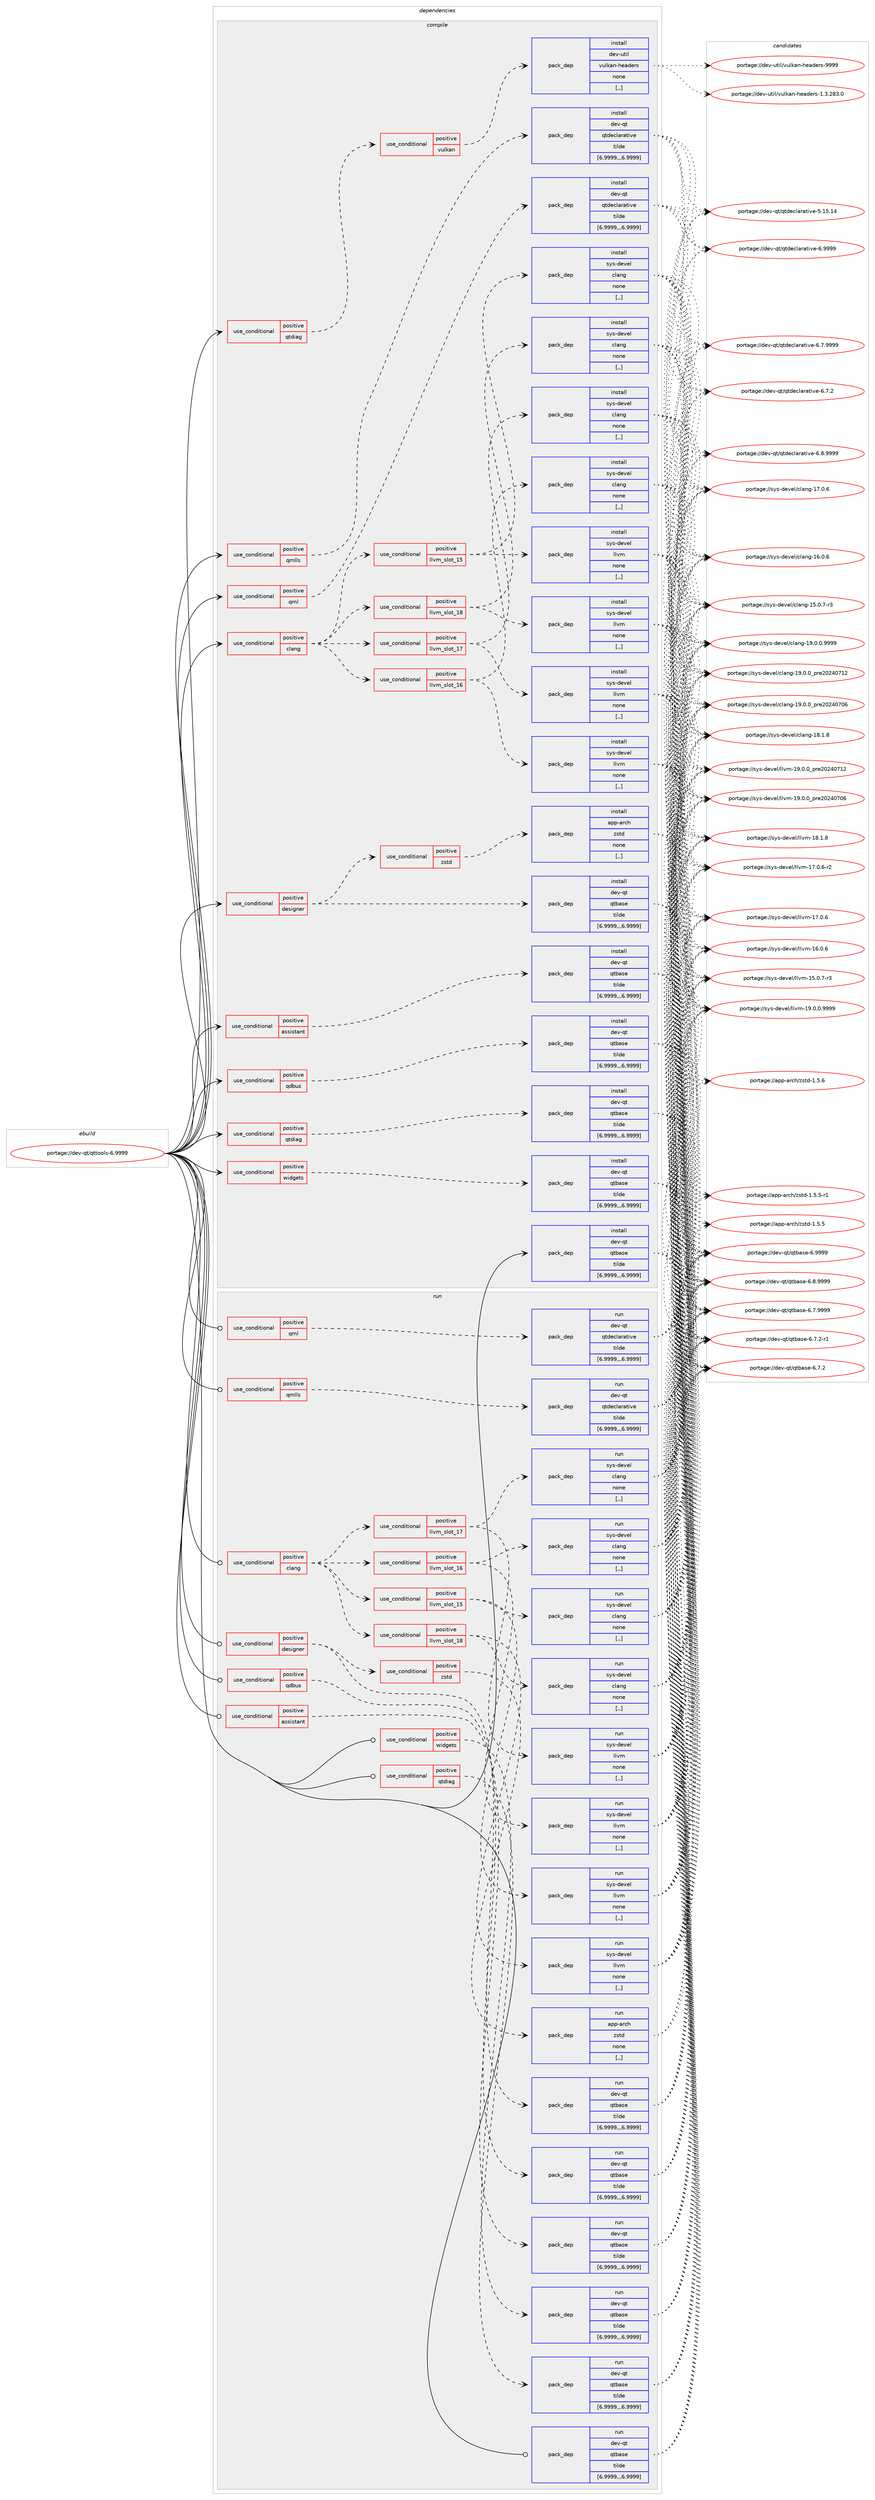 digraph prolog {

# *************
# Graph options
# *************

newrank=true;
concentrate=true;
compound=true;
graph [rankdir=LR,fontname=Helvetica,fontsize=10,ranksep=1.5];#, ranksep=2.5, nodesep=0.2];
edge  [arrowhead=vee];
node  [fontname=Helvetica,fontsize=10];

# **********
# The ebuild
# **********

subgraph cluster_leftcol {
color=gray;
label=<<i>ebuild</i>>;
id [label="portage://dev-qt/qttools-6.9999", color=red, width=4, href="../dev-qt/qttools-6.9999.svg"];
}

# ****************
# The dependencies
# ****************

subgraph cluster_midcol {
color=gray;
label=<<i>dependencies</i>>;
subgraph cluster_compile {
fillcolor="#eeeeee";
style=filled;
label=<<i>compile</i>>;
subgraph cond42261 {
dependency170477 [label=<<TABLE BORDER="0" CELLBORDER="1" CELLSPACING="0" CELLPADDING="4"><TR><TD ROWSPAN="3" CELLPADDING="10">use_conditional</TD></TR><TR><TD>positive</TD></TR><TR><TD>assistant</TD></TR></TABLE>>, shape=none, color=red];
subgraph pack126943 {
dependency170478 [label=<<TABLE BORDER="0" CELLBORDER="1" CELLSPACING="0" CELLPADDING="4" WIDTH="220"><TR><TD ROWSPAN="6" CELLPADDING="30">pack_dep</TD></TR><TR><TD WIDTH="110">install</TD></TR><TR><TD>dev-qt</TD></TR><TR><TD>qtbase</TD></TR><TR><TD>tilde</TD></TR><TR><TD>[6.9999,,,6.9999]</TD></TR></TABLE>>, shape=none, color=blue];
}
dependency170477:e -> dependency170478:w [weight=20,style="dashed",arrowhead="vee"];
}
id:e -> dependency170477:w [weight=20,style="solid",arrowhead="vee"];
subgraph cond42262 {
dependency170479 [label=<<TABLE BORDER="0" CELLBORDER="1" CELLSPACING="0" CELLPADDING="4"><TR><TD ROWSPAN="3" CELLPADDING="10">use_conditional</TD></TR><TR><TD>positive</TD></TR><TR><TD>clang</TD></TR></TABLE>>, shape=none, color=red];
subgraph cond42263 {
dependency170480 [label=<<TABLE BORDER="0" CELLBORDER="1" CELLSPACING="0" CELLPADDING="4"><TR><TD ROWSPAN="3" CELLPADDING="10">use_conditional</TD></TR><TR><TD>positive</TD></TR><TR><TD>llvm_slot_15</TD></TR></TABLE>>, shape=none, color=red];
subgraph pack126944 {
dependency170481 [label=<<TABLE BORDER="0" CELLBORDER="1" CELLSPACING="0" CELLPADDING="4" WIDTH="220"><TR><TD ROWSPAN="6" CELLPADDING="30">pack_dep</TD></TR><TR><TD WIDTH="110">install</TD></TR><TR><TD>sys-devel</TD></TR><TR><TD>clang</TD></TR><TR><TD>none</TD></TR><TR><TD>[,,]</TD></TR></TABLE>>, shape=none, color=blue];
}
dependency170480:e -> dependency170481:w [weight=20,style="dashed",arrowhead="vee"];
subgraph pack126945 {
dependency170482 [label=<<TABLE BORDER="0" CELLBORDER="1" CELLSPACING="0" CELLPADDING="4" WIDTH="220"><TR><TD ROWSPAN="6" CELLPADDING="30">pack_dep</TD></TR><TR><TD WIDTH="110">install</TD></TR><TR><TD>sys-devel</TD></TR><TR><TD>llvm</TD></TR><TR><TD>none</TD></TR><TR><TD>[,,]</TD></TR></TABLE>>, shape=none, color=blue];
}
dependency170480:e -> dependency170482:w [weight=20,style="dashed",arrowhead="vee"];
}
dependency170479:e -> dependency170480:w [weight=20,style="dashed",arrowhead="vee"];
subgraph cond42264 {
dependency170483 [label=<<TABLE BORDER="0" CELLBORDER="1" CELLSPACING="0" CELLPADDING="4"><TR><TD ROWSPAN="3" CELLPADDING="10">use_conditional</TD></TR><TR><TD>positive</TD></TR><TR><TD>llvm_slot_16</TD></TR></TABLE>>, shape=none, color=red];
subgraph pack126946 {
dependency170484 [label=<<TABLE BORDER="0" CELLBORDER="1" CELLSPACING="0" CELLPADDING="4" WIDTH="220"><TR><TD ROWSPAN="6" CELLPADDING="30">pack_dep</TD></TR><TR><TD WIDTH="110">install</TD></TR><TR><TD>sys-devel</TD></TR><TR><TD>clang</TD></TR><TR><TD>none</TD></TR><TR><TD>[,,]</TD></TR></TABLE>>, shape=none, color=blue];
}
dependency170483:e -> dependency170484:w [weight=20,style="dashed",arrowhead="vee"];
subgraph pack126947 {
dependency170485 [label=<<TABLE BORDER="0" CELLBORDER="1" CELLSPACING="0" CELLPADDING="4" WIDTH="220"><TR><TD ROWSPAN="6" CELLPADDING="30">pack_dep</TD></TR><TR><TD WIDTH="110">install</TD></TR><TR><TD>sys-devel</TD></TR><TR><TD>llvm</TD></TR><TR><TD>none</TD></TR><TR><TD>[,,]</TD></TR></TABLE>>, shape=none, color=blue];
}
dependency170483:e -> dependency170485:w [weight=20,style="dashed",arrowhead="vee"];
}
dependency170479:e -> dependency170483:w [weight=20,style="dashed",arrowhead="vee"];
subgraph cond42265 {
dependency170486 [label=<<TABLE BORDER="0" CELLBORDER="1" CELLSPACING="0" CELLPADDING="4"><TR><TD ROWSPAN="3" CELLPADDING="10">use_conditional</TD></TR><TR><TD>positive</TD></TR><TR><TD>llvm_slot_17</TD></TR></TABLE>>, shape=none, color=red];
subgraph pack126948 {
dependency170487 [label=<<TABLE BORDER="0" CELLBORDER="1" CELLSPACING="0" CELLPADDING="4" WIDTH="220"><TR><TD ROWSPAN="6" CELLPADDING="30">pack_dep</TD></TR><TR><TD WIDTH="110">install</TD></TR><TR><TD>sys-devel</TD></TR><TR><TD>clang</TD></TR><TR><TD>none</TD></TR><TR><TD>[,,]</TD></TR></TABLE>>, shape=none, color=blue];
}
dependency170486:e -> dependency170487:w [weight=20,style="dashed",arrowhead="vee"];
subgraph pack126949 {
dependency170488 [label=<<TABLE BORDER="0" CELLBORDER="1" CELLSPACING="0" CELLPADDING="4" WIDTH="220"><TR><TD ROWSPAN="6" CELLPADDING="30">pack_dep</TD></TR><TR><TD WIDTH="110">install</TD></TR><TR><TD>sys-devel</TD></TR><TR><TD>llvm</TD></TR><TR><TD>none</TD></TR><TR><TD>[,,]</TD></TR></TABLE>>, shape=none, color=blue];
}
dependency170486:e -> dependency170488:w [weight=20,style="dashed",arrowhead="vee"];
}
dependency170479:e -> dependency170486:w [weight=20,style="dashed",arrowhead="vee"];
subgraph cond42266 {
dependency170489 [label=<<TABLE BORDER="0" CELLBORDER="1" CELLSPACING="0" CELLPADDING="4"><TR><TD ROWSPAN="3" CELLPADDING="10">use_conditional</TD></TR><TR><TD>positive</TD></TR><TR><TD>llvm_slot_18</TD></TR></TABLE>>, shape=none, color=red];
subgraph pack126950 {
dependency170490 [label=<<TABLE BORDER="0" CELLBORDER="1" CELLSPACING="0" CELLPADDING="4" WIDTH="220"><TR><TD ROWSPAN="6" CELLPADDING="30">pack_dep</TD></TR><TR><TD WIDTH="110">install</TD></TR><TR><TD>sys-devel</TD></TR><TR><TD>clang</TD></TR><TR><TD>none</TD></TR><TR><TD>[,,]</TD></TR></TABLE>>, shape=none, color=blue];
}
dependency170489:e -> dependency170490:w [weight=20,style="dashed",arrowhead="vee"];
subgraph pack126951 {
dependency170491 [label=<<TABLE BORDER="0" CELLBORDER="1" CELLSPACING="0" CELLPADDING="4" WIDTH="220"><TR><TD ROWSPAN="6" CELLPADDING="30">pack_dep</TD></TR><TR><TD WIDTH="110">install</TD></TR><TR><TD>sys-devel</TD></TR><TR><TD>llvm</TD></TR><TR><TD>none</TD></TR><TR><TD>[,,]</TD></TR></TABLE>>, shape=none, color=blue];
}
dependency170489:e -> dependency170491:w [weight=20,style="dashed",arrowhead="vee"];
}
dependency170479:e -> dependency170489:w [weight=20,style="dashed",arrowhead="vee"];
}
id:e -> dependency170479:w [weight=20,style="solid",arrowhead="vee"];
subgraph cond42267 {
dependency170492 [label=<<TABLE BORDER="0" CELLBORDER="1" CELLSPACING="0" CELLPADDING="4"><TR><TD ROWSPAN="3" CELLPADDING="10">use_conditional</TD></TR><TR><TD>positive</TD></TR><TR><TD>designer</TD></TR></TABLE>>, shape=none, color=red];
subgraph pack126952 {
dependency170493 [label=<<TABLE BORDER="0" CELLBORDER="1" CELLSPACING="0" CELLPADDING="4" WIDTH="220"><TR><TD ROWSPAN="6" CELLPADDING="30">pack_dep</TD></TR><TR><TD WIDTH="110">install</TD></TR><TR><TD>dev-qt</TD></TR><TR><TD>qtbase</TD></TR><TR><TD>tilde</TD></TR><TR><TD>[6.9999,,,6.9999]</TD></TR></TABLE>>, shape=none, color=blue];
}
dependency170492:e -> dependency170493:w [weight=20,style="dashed",arrowhead="vee"];
subgraph cond42268 {
dependency170494 [label=<<TABLE BORDER="0" CELLBORDER="1" CELLSPACING="0" CELLPADDING="4"><TR><TD ROWSPAN="3" CELLPADDING="10">use_conditional</TD></TR><TR><TD>positive</TD></TR><TR><TD>zstd</TD></TR></TABLE>>, shape=none, color=red];
subgraph pack126953 {
dependency170495 [label=<<TABLE BORDER="0" CELLBORDER="1" CELLSPACING="0" CELLPADDING="4" WIDTH="220"><TR><TD ROWSPAN="6" CELLPADDING="30">pack_dep</TD></TR><TR><TD WIDTH="110">install</TD></TR><TR><TD>app-arch</TD></TR><TR><TD>zstd</TD></TR><TR><TD>none</TD></TR><TR><TD>[,,]</TD></TR></TABLE>>, shape=none, color=blue];
}
dependency170494:e -> dependency170495:w [weight=20,style="dashed",arrowhead="vee"];
}
dependency170492:e -> dependency170494:w [weight=20,style="dashed",arrowhead="vee"];
}
id:e -> dependency170492:w [weight=20,style="solid",arrowhead="vee"];
subgraph cond42269 {
dependency170496 [label=<<TABLE BORDER="0" CELLBORDER="1" CELLSPACING="0" CELLPADDING="4"><TR><TD ROWSPAN="3" CELLPADDING="10">use_conditional</TD></TR><TR><TD>positive</TD></TR><TR><TD>qdbus</TD></TR></TABLE>>, shape=none, color=red];
subgraph pack126954 {
dependency170497 [label=<<TABLE BORDER="0" CELLBORDER="1" CELLSPACING="0" CELLPADDING="4" WIDTH="220"><TR><TD ROWSPAN="6" CELLPADDING="30">pack_dep</TD></TR><TR><TD WIDTH="110">install</TD></TR><TR><TD>dev-qt</TD></TR><TR><TD>qtbase</TD></TR><TR><TD>tilde</TD></TR><TR><TD>[6.9999,,,6.9999]</TD></TR></TABLE>>, shape=none, color=blue];
}
dependency170496:e -> dependency170497:w [weight=20,style="dashed",arrowhead="vee"];
}
id:e -> dependency170496:w [weight=20,style="solid",arrowhead="vee"];
subgraph cond42270 {
dependency170498 [label=<<TABLE BORDER="0" CELLBORDER="1" CELLSPACING="0" CELLPADDING="4"><TR><TD ROWSPAN="3" CELLPADDING="10">use_conditional</TD></TR><TR><TD>positive</TD></TR><TR><TD>qml</TD></TR></TABLE>>, shape=none, color=red];
subgraph pack126955 {
dependency170499 [label=<<TABLE BORDER="0" CELLBORDER="1" CELLSPACING="0" CELLPADDING="4" WIDTH="220"><TR><TD ROWSPAN="6" CELLPADDING="30">pack_dep</TD></TR><TR><TD WIDTH="110">install</TD></TR><TR><TD>dev-qt</TD></TR><TR><TD>qtdeclarative</TD></TR><TR><TD>tilde</TD></TR><TR><TD>[6.9999,,,6.9999]</TD></TR></TABLE>>, shape=none, color=blue];
}
dependency170498:e -> dependency170499:w [weight=20,style="dashed",arrowhead="vee"];
}
id:e -> dependency170498:w [weight=20,style="solid",arrowhead="vee"];
subgraph cond42271 {
dependency170500 [label=<<TABLE BORDER="0" CELLBORDER="1" CELLSPACING="0" CELLPADDING="4"><TR><TD ROWSPAN="3" CELLPADDING="10">use_conditional</TD></TR><TR><TD>positive</TD></TR><TR><TD>qmlls</TD></TR></TABLE>>, shape=none, color=red];
subgraph pack126956 {
dependency170501 [label=<<TABLE BORDER="0" CELLBORDER="1" CELLSPACING="0" CELLPADDING="4" WIDTH="220"><TR><TD ROWSPAN="6" CELLPADDING="30">pack_dep</TD></TR><TR><TD WIDTH="110">install</TD></TR><TR><TD>dev-qt</TD></TR><TR><TD>qtdeclarative</TD></TR><TR><TD>tilde</TD></TR><TR><TD>[6.9999,,,6.9999]</TD></TR></TABLE>>, shape=none, color=blue];
}
dependency170500:e -> dependency170501:w [weight=20,style="dashed",arrowhead="vee"];
}
id:e -> dependency170500:w [weight=20,style="solid",arrowhead="vee"];
subgraph cond42272 {
dependency170502 [label=<<TABLE BORDER="0" CELLBORDER="1" CELLSPACING="0" CELLPADDING="4"><TR><TD ROWSPAN="3" CELLPADDING="10">use_conditional</TD></TR><TR><TD>positive</TD></TR><TR><TD>qtdiag</TD></TR></TABLE>>, shape=none, color=red];
subgraph cond42273 {
dependency170503 [label=<<TABLE BORDER="0" CELLBORDER="1" CELLSPACING="0" CELLPADDING="4"><TR><TD ROWSPAN="3" CELLPADDING="10">use_conditional</TD></TR><TR><TD>positive</TD></TR><TR><TD>vulkan</TD></TR></TABLE>>, shape=none, color=red];
subgraph pack126957 {
dependency170504 [label=<<TABLE BORDER="0" CELLBORDER="1" CELLSPACING="0" CELLPADDING="4" WIDTH="220"><TR><TD ROWSPAN="6" CELLPADDING="30">pack_dep</TD></TR><TR><TD WIDTH="110">install</TD></TR><TR><TD>dev-util</TD></TR><TR><TD>vulkan-headers</TD></TR><TR><TD>none</TD></TR><TR><TD>[,,]</TD></TR></TABLE>>, shape=none, color=blue];
}
dependency170503:e -> dependency170504:w [weight=20,style="dashed",arrowhead="vee"];
}
dependency170502:e -> dependency170503:w [weight=20,style="dashed",arrowhead="vee"];
}
id:e -> dependency170502:w [weight=20,style="solid",arrowhead="vee"];
subgraph cond42274 {
dependency170505 [label=<<TABLE BORDER="0" CELLBORDER="1" CELLSPACING="0" CELLPADDING="4"><TR><TD ROWSPAN="3" CELLPADDING="10">use_conditional</TD></TR><TR><TD>positive</TD></TR><TR><TD>qtdiag</TD></TR></TABLE>>, shape=none, color=red];
subgraph pack126958 {
dependency170506 [label=<<TABLE BORDER="0" CELLBORDER="1" CELLSPACING="0" CELLPADDING="4" WIDTH="220"><TR><TD ROWSPAN="6" CELLPADDING="30">pack_dep</TD></TR><TR><TD WIDTH="110">install</TD></TR><TR><TD>dev-qt</TD></TR><TR><TD>qtbase</TD></TR><TR><TD>tilde</TD></TR><TR><TD>[6.9999,,,6.9999]</TD></TR></TABLE>>, shape=none, color=blue];
}
dependency170505:e -> dependency170506:w [weight=20,style="dashed",arrowhead="vee"];
}
id:e -> dependency170505:w [weight=20,style="solid",arrowhead="vee"];
subgraph cond42275 {
dependency170507 [label=<<TABLE BORDER="0" CELLBORDER="1" CELLSPACING="0" CELLPADDING="4"><TR><TD ROWSPAN="3" CELLPADDING="10">use_conditional</TD></TR><TR><TD>positive</TD></TR><TR><TD>widgets</TD></TR></TABLE>>, shape=none, color=red];
subgraph pack126959 {
dependency170508 [label=<<TABLE BORDER="0" CELLBORDER="1" CELLSPACING="0" CELLPADDING="4" WIDTH="220"><TR><TD ROWSPAN="6" CELLPADDING="30">pack_dep</TD></TR><TR><TD WIDTH="110">install</TD></TR><TR><TD>dev-qt</TD></TR><TR><TD>qtbase</TD></TR><TR><TD>tilde</TD></TR><TR><TD>[6.9999,,,6.9999]</TD></TR></TABLE>>, shape=none, color=blue];
}
dependency170507:e -> dependency170508:w [weight=20,style="dashed",arrowhead="vee"];
}
id:e -> dependency170507:w [weight=20,style="solid",arrowhead="vee"];
subgraph pack126960 {
dependency170509 [label=<<TABLE BORDER="0" CELLBORDER="1" CELLSPACING="0" CELLPADDING="4" WIDTH="220"><TR><TD ROWSPAN="6" CELLPADDING="30">pack_dep</TD></TR><TR><TD WIDTH="110">install</TD></TR><TR><TD>dev-qt</TD></TR><TR><TD>qtbase</TD></TR><TR><TD>tilde</TD></TR><TR><TD>[6.9999,,,6.9999]</TD></TR></TABLE>>, shape=none, color=blue];
}
id:e -> dependency170509:w [weight=20,style="solid",arrowhead="vee"];
}
subgraph cluster_compileandrun {
fillcolor="#eeeeee";
style=filled;
label=<<i>compile and run</i>>;
}
subgraph cluster_run {
fillcolor="#eeeeee";
style=filled;
label=<<i>run</i>>;
subgraph cond42276 {
dependency170510 [label=<<TABLE BORDER="0" CELLBORDER="1" CELLSPACING="0" CELLPADDING="4"><TR><TD ROWSPAN="3" CELLPADDING="10">use_conditional</TD></TR><TR><TD>positive</TD></TR><TR><TD>assistant</TD></TR></TABLE>>, shape=none, color=red];
subgraph pack126961 {
dependency170511 [label=<<TABLE BORDER="0" CELLBORDER="1" CELLSPACING="0" CELLPADDING="4" WIDTH="220"><TR><TD ROWSPAN="6" CELLPADDING="30">pack_dep</TD></TR><TR><TD WIDTH="110">run</TD></TR><TR><TD>dev-qt</TD></TR><TR><TD>qtbase</TD></TR><TR><TD>tilde</TD></TR><TR><TD>[6.9999,,,6.9999]</TD></TR></TABLE>>, shape=none, color=blue];
}
dependency170510:e -> dependency170511:w [weight=20,style="dashed",arrowhead="vee"];
}
id:e -> dependency170510:w [weight=20,style="solid",arrowhead="odot"];
subgraph cond42277 {
dependency170512 [label=<<TABLE BORDER="0" CELLBORDER="1" CELLSPACING="0" CELLPADDING="4"><TR><TD ROWSPAN="3" CELLPADDING="10">use_conditional</TD></TR><TR><TD>positive</TD></TR><TR><TD>clang</TD></TR></TABLE>>, shape=none, color=red];
subgraph cond42278 {
dependency170513 [label=<<TABLE BORDER="0" CELLBORDER="1" CELLSPACING="0" CELLPADDING="4"><TR><TD ROWSPAN="3" CELLPADDING="10">use_conditional</TD></TR><TR><TD>positive</TD></TR><TR><TD>llvm_slot_15</TD></TR></TABLE>>, shape=none, color=red];
subgraph pack126962 {
dependency170514 [label=<<TABLE BORDER="0" CELLBORDER="1" CELLSPACING="0" CELLPADDING="4" WIDTH="220"><TR><TD ROWSPAN="6" CELLPADDING="30">pack_dep</TD></TR><TR><TD WIDTH="110">run</TD></TR><TR><TD>sys-devel</TD></TR><TR><TD>clang</TD></TR><TR><TD>none</TD></TR><TR><TD>[,,]</TD></TR></TABLE>>, shape=none, color=blue];
}
dependency170513:e -> dependency170514:w [weight=20,style="dashed",arrowhead="vee"];
subgraph pack126963 {
dependency170515 [label=<<TABLE BORDER="0" CELLBORDER="1" CELLSPACING="0" CELLPADDING="4" WIDTH="220"><TR><TD ROWSPAN="6" CELLPADDING="30">pack_dep</TD></TR><TR><TD WIDTH="110">run</TD></TR><TR><TD>sys-devel</TD></TR><TR><TD>llvm</TD></TR><TR><TD>none</TD></TR><TR><TD>[,,]</TD></TR></TABLE>>, shape=none, color=blue];
}
dependency170513:e -> dependency170515:w [weight=20,style="dashed",arrowhead="vee"];
}
dependency170512:e -> dependency170513:w [weight=20,style="dashed",arrowhead="vee"];
subgraph cond42279 {
dependency170516 [label=<<TABLE BORDER="0" CELLBORDER="1" CELLSPACING="0" CELLPADDING="4"><TR><TD ROWSPAN="3" CELLPADDING="10">use_conditional</TD></TR><TR><TD>positive</TD></TR><TR><TD>llvm_slot_16</TD></TR></TABLE>>, shape=none, color=red];
subgraph pack126964 {
dependency170517 [label=<<TABLE BORDER="0" CELLBORDER="1" CELLSPACING="0" CELLPADDING="4" WIDTH="220"><TR><TD ROWSPAN="6" CELLPADDING="30">pack_dep</TD></TR><TR><TD WIDTH="110">run</TD></TR><TR><TD>sys-devel</TD></TR><TR><TD>clang</TD></TR><TR><TD>none</TD></TR><TR><TD>[,,]</TD></TR></TABLE>>, shape=none, color=blue];
}
dependency170516:e -> dependency170517:w [weight=20,style="dashed",arrowhead="vee"];
subgraph pack126965 {
dependency170518 [label=<<TABLE BORDER="0" CELLBORDER="1" CELLSPACING="0" CELLPADDING="4" WIDTH="220"><TR><TD ROWSPAN="6" CELLPADDING="30">pack_dep</TD></TR><TR><TD WIDTH="110">run</TD></TR><TR><TD>sys-devel</TD></TR><TR><TD>llvm</TD></TR><TR><TD>none</TD></TR><TR><TD>[,,]</TD></TR></TABLE>>, shape=none, color=blue];
}
dependency170516:e -> dependency170518:w [weight=20,style="dashed",arrowhead="vee"];
}
dependency170512:e -> dependency170516:w [weight=20,style="dashed",arrowhead="vee"];
subgraph cond42280 {
dependency170519 [label=<<TABLE BORDER="0" CELLBORDER="1" CELLSPACING="0" CELLPADDING="4"><TR><TD ROWSPAN="3" CELLPADDING="10">use_conditional</TD></TR><TR><TD>positive</TD></TR><TR><TD>llvm_slot_17</TD></TR></TABLE>>, shape=none, color=red];
subgraph pack126966 {
dependency170520 [label=<<TABLE BORDER="0" CELLBORDER="1" CELLSPACING="0" CELLPADDING="4" WIDTH="220"><TR><TD ROWSPAN="6" CELLPADDING="30">pack_dep</TD></TR><TR><TD WIDTH="110">run</TD></TR><TR><TD>sys-devel</TD></TR><TR><TD>clang</TD></TR><TR><TD>none</TD></TR><TR><TD>[,,]</TD></TR></TABLE>>, shape=none, color=blue];
}
dependency170519:e -> dependency170520:w [weight=20,style="dashed",arrowhead="vee"];
subgraph pack126967 {
dependency170521 [label=<<TABLE BORDER="0" CELLBORDER="1" CELLSPACING="0" CELLPADDING="4" WIDTH="220"><TR><TD ROWSPAN="6" CELLPADDING="30">pack_dep</TD></TR><TR><TD WIDTH="110">run</TD></TR><TR><TD>sys-devel</TD></TR><TR><TD>llvm</TD></TR><TR><TD>none</TD></TR><TR><TD>[,,]</TD></TR></TABLE>>, shape=none, color=blue];
}
dependency170519:e -> dependency170521:w [weight=20,style="dashed",arrowhead="vee"];
}
dependency170512:e -> dependency170519:w [weight=20,style="dashed",arrowhead="vee"];
subgraph cond42281 {
dependency170522 [label=<<TABLE BORDER="0" CELLBORDER="1" CELLSPACING="0" CELLPADDING="4"><TR><TD ROWSPAN="3" CELLPADDING="10">use_conditional</TD></TR><TR><TD>positive</TD></TR><TR><TD>llvm_slot_18</TD></TR></TABLE>>, shape=none, color=red];
subgraph pack126968 {
dependency170523 [label=<<TABLE BORDER="0" CELLBORDER="1" CELLSPACING="0" CELLPADDING="4" WIDTH="220"><TR><TD ROWSPAN="6" CELLPADDING="30">pack_dep</TD></TR><TR><TD WIDTH="110">run</TD></TR><TR><TD>sys-devel</TD></TR><TR><TD>clang</TD></TR><TR><TD>none</TD></TR><TR><TD>[,,]</TD></TR></TABLE>>, shape=none, color=blue];
}
dependency170522:e -> dependency170523:w [weight=20,style="dashed",arrowhead="vee"];
subgraph pack126969 {
dependency170524 [label=<<TABLE BORDER="0" CELLBORDER="1" CELLSPACING="0" CELLPADDING="4" WIDTH="220"><TR><TD ROWSPAN="6" CELLPADDING="30">pack_dep</TD></TR><TR><TD WIDTH="110">run</TD></TR><TR><TD>sys-devel</TD></TR><TR><TD>llvm</TD></TR><TR><TD>none</TD></TR><TR><TD>[,,]</TD></TR></TABLE>>, shape=none, color=blue];
}
dependency170522:e -> dependency170524:w [weight=20,style="dashed",arrowhead="vee"];
}
dependency170512:e -> dependency170522:w [weight=20,style="dashed",arrowhead="vee"];
}
id:e -> dependency170512:w [weight=20,style="solid",arrowhead="odot"];
subgraph cond42282 {
dependency170525 [label=<<TABLE BORDER="0" CELLBORDER="1" CELLSPACING="0" CELLPADDING="4"><TR><TD ROWSPAN="3" CELLPADDING="10">use_conditional</TD></TR><TR><TD>positive</TD></TR><TR><TD>designer</TD></TR></TABLE>>, shape=none, color=red];
subgraph pack126970 {
dependency170526 [label=<<TABLE BORDER="0" CELLBORDER="1" CELLSPACING="0" CELLPADDING="4" WIDTH="220"><TR><TD ROWSPAN="6" CELLPADDING="30">pack_dep</TD></TR><TR><TD WIDTH="110">run</TD></TR><TR><TD>dev-qt</TD></TR><TR><TD>qtbase</TD></TR><TR><TD>tilde</TD></TR><TR><TD>[6.9999,,,6.9999]</TD></TR></TABLE>>, shape=none, color=blue];
}
dependency170525:e -> dependency170526:w [weight=20,style="dashed",arrowhead="vee"];
subgraph cond42283 {
dependency170527 [label=<<TABLE BORDER="0" CELLBORDER="1" CELLSPACING="0" CELLPADDING="4"><TR><TD ROWSPAN="3" CELLPADDING="10">use_conditional</TD></TR><TR><TD>positive</TD></TR><TR><TD>zstd</TD></TR></TABLE>>, shape=none, color=red];
subgraph pack126971 {
dependency170528 [label=<<TABLE BORDER="0" CELLBORDER="1" CELLSPACING="0" CELLPADDING="4" WIDTH="220"><TR><TD ROWSPAN="6" CELLPADDING="30">pack_dep</TD></TR><TR><TD WIDTH="110">run</TD></TR><TR><TD>app-arch</TD></TR><TR><TD>zstd</TD></TR><TR><TD>none</TD></TR><TR><TD>[,,]</TD></TR></TABLE>>, shape=none, color=blue];
}
dependency170527:e -> dependency170528:w [weight=20,style="dashed",arrowhead="vee"];
}
dependency170525:e -> dependency170527:w [weight=20,style="dashed",arrowhead="vee"];
}
id:e -> dependency170525:w [weight=20,style="solid",arrowhead="odot"];
subgraph cond42284 {
dependency170529 [label=<<TABLE BORDER="0" CELLBORDER="1" CELLSPACING="0" CELLPADDING="4"><TR><TD ROWSPAN="3" CELLPADDING="10">use_conditional</TD></TR><TR><TD>positive</TD></TR><TR><TD>qdbus</TD></TR></TABLE>>, shape=none, color=red];
subgraph pack126972 {
dependency170530 [label=<<TABLE BORDER="0" CELLBORDER="1" CELLSPACING="0" CELLPADDING="4" WIDTH="220"><TR><TD ROWSPAN="6" CELLPADDING="30">pack_dep</TD></TR><TR><TD WIDTH="110">run</TD></TR><TR><TD>dev-qt</TD></TR><TR><TD>qtbase</TD></TR><TR><TD>tilde</TD></TR><TR><TD>[6.9999,,,6.9999]</TD></TR></TABLE>>, shape=none, color=blue];
}
dependency170529:e -> dependency170530:w [weight=20,style="dashed",arrowhead="vee"];
}
id:e -> dependency170529:w [weight=20,style="solid",arrowhead="odot"];
subgraph cond42285 {
dependency170531 [label=<<TABLE BORDER="0" CELLBORDER="1" CELLSPACING="0" CELLPADDING="4"><TR><TD ROWSPAN="3" CELLPADDING="10">use_conditional</TD></TR><TR><TD>positive</TD></TR><TR><TD>qml</TD></TR></TABLE>>, shape=none, color=red];
subgraph pack126973 {
dependency170532 [label=<<TABLE BORDER="0" CELLBORDER="1" CELLSPACING="0" CELLPADDING="4" WIDTH="220"><TR><TD ROWSPAN="6" CELLPADDING="30">pack_dep</TD></TR><TR><TD WIDTH="110">run</TD></TR><TR><TD>dev-qt</TD></TR><TR><TD>qtdeclarative</TD></TR><TR><TD>tilde</TD></TR><TR><TD>[6.9999,,,6.9999]</TD></TR></TABLE>>, shape=none, color=blue];
}
dependency170531:e -> dependency170532:w [weight=20,style="dashed",arrowhead="vee"];
}
id:e -> dependency170531:w [weight=20,style="solid",arrowhead="odot"];
subgraph cond42286 {
dependency170533 [label=<<TABLE BORDER="0" CELLBORDER="1" CELLSPACING="0" CELLPADDING="4"><TR><TD ROWSPAN="3" CELLPADDING="10">use_conditional</TD></TR><TR><TD>positive</TD></TR><TR><TD>qmlls</TD></TR></TABLE>>, shape=none, color=red];
subgraph pack126974 {
dependency170534 [label=<<TABLE BORDER="0" CELLBORDER="1" CELLSPACING="0" CELLPADDING="4" WIDTH="220"><TR><TD ROWSPAN="6" CELLPADDING="30">pack_dep</TD></TR><TR><TD WIDTH="110">run</TD></TR><TR><TD>dev-qt</TD></TR><TR><TD>qtdeclarative</TD></TR><TR><TD>tilde</TD></TR><TR><TD>[6.9999,,,6.9999]</TD></TR></TABLE>>, shape=none, color=blue];
}
dependency170533:e -> dependency170534:w [weight=20,style="dashed",arrowhead="vee"];
}
id:e -> dependency170533:w [weight=20,style="solid",arrowhead="odot"];
subgraph cond42287 {
dependency170535 [label=<<TABLE BORDER="0" CELLBORDER="1" CELLSPACING="0" CELLPADDING="4"><TR><TD ROWSPAN="3" CELLPADDING="10">use_conditional</TD></TR><TR><TD>positive</TD></TR><TR><TD>qtdiag</TD></TR></TABLE>>, shape=none, color=red];
subgraph pack126975 {
dependency170536 [label=<<TABLE BORDER="0" CELLBORDER="1" CELLSPACING="0" CELLPADDING="4" WIDTH="220"><TR><TD ROWSPAN="6" CELLPADDING="30">pack_dep</TD></TR><TR><TD WIDTH="110">run</TD></TR><TR><TD>dev-qt</TD></TR><TR><TD>qtbase</TD></TR><TR><TD>tilde</TD></TR><TR><TD>[6.9999,,,6.9999]</TD></TR></TABLE>>, shape=none, color=blue];
}
dependency170535:e -> dependency170536:w [weight=20,style="dashed",arrowhead="vee"];
}
id:e -> dependency170535:w [weight=20,style="solid",arrowhead="odot"];
subgraph cond42288 {
dependency170537 [label=<<TABLE BORDER="0" CELLBORDER="1" CELLSPACING="0" CELLPADDING="4"><TR><TD ROWSPAN="3" CELLPADDING="10">use_conditional</TD></TR><TR><TD>positive</TD></TR><TR><TD>widgets</TD></TR></TABLE>>, shape=none, color=red];
subgraph pack126976 {
dependency170538 [label=<<TABLE BORDER="0" CELLBORDER="1" CELLSPACING="0" CELLPADDING="4" WIDTH="220"><TR><TD ROWSPAN="6" CELLPADDING="30">pack_dep</TD></TR><TR><TD WIDTH="110">run</TD></TR><TR><TD>dev-qt</TD></TR><TR><TD>qtbase</TD></TR><TR><TD>tilde</TD></TR><TR><TD>[6.9999,,,6.9999]</TD></TR></TABLE>>, shape=none, color=blue];
}
dependency170537:e -> dependency170538:w [weight=20,style="dashed",arrowhead="vee"];
}
id:e -> dependency170537:w [weight=20,style="solid",arrowhead="odot"];
subgraph pack126977 {
dependency170539 [label=<<TABLE BORDER="0" CELLBORDER="1" CELLSPACING="0" CELLPADDING="4" WIDTH="220"><TR><TD ROWSPAN="6" CELLPADDING="30">pack_dep</TD></TR><TR><TD WIDTH="110">run</TD></TR><TR><TD>dev-qt</TD></TR><TR><TD>qtbase</TD></TR><TR><TD>tilde</TD></TR><TR><TD>[6.9999,,,6.9999]</TD></TR></TABLE>>, shape=none, color=blue];
}
id:e -> dependency170539:w [weight=20,style="solid",arrowhead="odot"];
}
}

# **************
# The candidates
# **************

subgraph cluster_choices {
rank=same;
color=gray;
label=<<i>candidates</i>>;

subgraph choice126943 {
color=black;
nodesep=1;
choice1001011184511311647113116989711510145544657575757 [label="portage://dev-qt/qtbase-6.9999", color=red, width=4,href="../dev-qt/qtbase-6.9999.svg"];
choice10010111845113116471131169897115101455446564657575757 [label="portage://dev-qt/qtbase-6.8.9999", color=red, width=4,href="../dev-qt/qtbase-6.8.9999.svg"];
choice10010111845113116471131169897115101455446554657575757 [label="portage://dev-qt/qtbase-6.7.9999", color=red, width=4,href="../dev-qt/qtbase-6.7.9999.svg"];
choice100101118451131164711311698971151014554465546504511449 [label="portage://dev-qt/qtbase-6.7.2-r1", color=red, width=4,href="../dev-qt/qtbase-6.7.2-r1.svg"];
choice10010111845113116471131169897115101455446554650 [label="portage://dev-qt/qtbase-6.7.2", color=red, width=4,href="../dev-qt/qtbase-6.7.2.svg"];
dependency170478:e -> choice1001011184511311647113116989711510145544657575757:w [style=dotted,weight="100"];
dependency170478:e -> choice10010111845113116471131169897115101455446564657575757:w [style=dotted,weight="100"];
dependency170478:e -> choice10010111845113116471131169897115101455446554657575757:w [style=dotted,weight="100"];
dependency170478:e -> choice100101118451131164711311698971151014554465546504511449:w [style=dotted,weight="100"];
dependency170478:e -> choice10010111845113116471131169897115101455446554650:w [style=dotted,weight="100"];
}
subgraph choice126944 {
color=black;
nodesep=1;
choice11512111545100101118101108479910897110103454957464846484657575757 [label="portage://sys-devel/clang-19.0.0.9999", color=red, width=4,href="../sys-devel/clang-19.0.0.9999.svg"];
choice1151211154510010111810110847991089711010345495746484648951121141015048505248554950 [label="portage://sys-devel/clang-19.0.0_pre20240712", color=red, width=4,href="../sys-devel/clang-19.0.0_pre20240712.svg"];
choice1151211154510010111810110847991089711010345495746484648951121141015048505248554854 [label="portage://sys-devel/clang-19.0.0_pre20240706", color=red, width=4,href="../sys-devel/clang-19.0.0_pre20240706.svg"];
choice1151211154510010111810110847991089711010345495646494656 [label="portage://sys-devel/clang-18.1.8", color=red, width=4,href="../sys-devel/clang-18.1.8.svg"];
choice1151211154510010111810110847991089711010345495546484654 [label="portage://sys-devel/clang-17.0.6", color=red, width=4,href="../sys-devel/clang-17.0.6.svg"];
choice1151211154510010111810110847991089711010345495446484654 [label="portage://sys-devel/clang-16.0.6", color=red, width=4,href="../sys-devel/clang-16.0.6.svg"];
choice11512111545100101118101108479910897110103454953464846554511451 [label="portage://sys-devel/clang-15.0.7-r3", color=red, width=4,href="../sys-devel/clang-15.0.7-r3.svg"];
dependency170481:e -> choice11512111545100101118101108479910897110103454957464846484657575757:w [style=dotted,weight="100"];
dependency170481:e -> choice1151211154510010111810110847991089711010345495746484648951121141015048505248554950:w [style=dotted,weight="100"];
dependency170481:e -> choice1151211154510010111810110847991089711010345495746484648951121141015048505248554854:w [style=dotted,weight="100"];
dependency170481:e -> choice1151211154510010111810110847991089711010345495646494656:w [style=dotted,weight="100"];
dependency170481:e -> choice1151211154510010111810110847991089711010345495546484654:w [style=dotted,weight="100"];
dependency170481:e -> choice1151211154510010111810110847991089711010345495446484654:w [style=dotted,weight="100"];
dependency170481:e -> choice11512111545100101118101108479910897110103454953464846554511451:w [style=dotted,weight="100"];
}
subgraph choice126945 {
color=black;
nodesep=1;
choice1151211154510010111810110847108108118109454957464846484657575757 [label="portage://sys-devel/llvm-19.0.0.9999", color=red, width=4,href="../sys-devel/llvm-19.0.0.9999.svg"];
choice115121115451001011181011084710810811810945495746484648951121141015048505248554950 [label="portage://sys-devel/llvm-19.0.0_pre20240712", color=red, width=4,href="../sys-devel/llvm-19.0.0_pre20240712.svg"];
choice115121115451001011181011084710810811810945495746484648951121141015048505248554854 [label="portage://sys-devel/llvm-19.0.0_pre20240706", color=red, width=4,href="../sys-devel/llvm-19.0.0_pre20240706.svg"];
choice115121115451001011181011084710810811810945495646494656 [label="portage://sys-devel/llvm-18.1.8", color=red, width=4,href="../sys-devel/llvm-18.1.8.svg"];
choice1151211154510010111810110847108108118109454955464846544511450 [label="portage://sys-devel/llvm-17.0.6-r2", color=red, width=4,href="../sys-devel/llvm-17.0.6-r2.svg"];
choice115121115451001011181011084710810811810945495546484654 [label="portage://sys-devel/llvm-17.0.6", color=red, width=4,href="../sys-devel/llvm-17.0.6.svg"];
choice115121115451001011181011084710810811810945495446484654 [label="portage://sys-devel/llvm-16.0.6", color=red, width=4,href="../sys-devel/llvm-16.0.6.svg"];
choice1151211154510010111810110847108108118109454953464846554511451 [label="portage://sys-devel/llvm-15.0.7-r3", color=red, width=4,href="../sys-devel/llvm-15.0.7-r3.svg"];
dependency170482:e -> choice1151211154510010111810110847108108118109454957464846484657575757:w [style=dotted,weight="100"];
dependency170482:e -> choice115121115451001011181011084710810811810945495746484648951121141015048505248554950:w [style=dotted,weight="100"];
dependency170482:e -> choice115121115451001011181011084710810811810945495746484648951121141015048505248554854:w [style=dotted,weight="100"];
dependency170482:e -> choice115121115451001011181011084710810811810945495646494656:w [style=dotted,weight="100"];
dependency170482:e -> choice1151211154510010111810110847108108118109454955464846544511450:w [style=dotted,weight="100"];
dependency170482:e -> choice115121115451001011181011084710810811810945495546484654:w [style=dotted,weight="100"];
dependency170482:e -> choice115121115451001011181011084710810811810945495446484654:w [style=dotted,weight="100"];
dependency170482:e -> choice1151211154510010111810110847108108118109454953464846554511451:w [style=dotted,weight="100"];
}
subgraph choice126946 {
color=black;
nodesep=1;
choice11512111545100101118101108479910897110103454957464846484657575757 [label="portage://sys-devel/clang-19.0.0.9999", color=red, width=4,href="../sys-devel/clang-19.0.0.9999.svg"];
choice1151211154510010111810110847991089711010345495746484648951121141015048505248554950 [label="portage://sys-devel/clang-19.0.0_pre20240712", color=red, width=4,href="../sys-devel/clang-19.0.0_pre20240712.svg"];
choice1151211154510010111810110847991089711010345495746484648951121141015048505248554854 [label="portage://sys-devel/clang-19.0.0_pre20240706", color=red, width=4,href="../sys-devel/clang-19.0.0_pre20240706.svg"];
choice1151211154510010111810110847991089711010345495646494656 [label="portage://sys-devel/clang-18.1.8", color=red, width=4,href="../sys-devel/clang-18.1.8.svg"];
choice1151211154510010111810110847991089711010345495546484654 [label="portage://sys-devel/clang-17.0.6", color=red, width=4,href="../sys-devel/clang-17.0.6.svg"];
choice1151211154510010111810110847991089711010345495446484654 [label="portage://sys-devel/clang-16.0.6", color=red, width=4,href="../sys-devel/clang-16.0.6.svg"];
choice11512111545100101118101108479910897110103454953464846554511451 [label="portage://sys-devel/clang-15.0.7-r3", color=red, width=4,href="../sys-devel/clang-15.0.7-r3.svg"];
dependency170484:e -> choice11512111545100101118101108479910897110103454957464846484657575757:w [style=dotted,weight="100"];
dependency170484:e -> choice1151211154510010111810110847991089711010345495746484648951121141015048505248554950:w [style=dotted,weight="100"];
dependency170484:e -> choice1151211154510010111810110847991089711010345495746484648951121141015048505248554854:w [style=dotted,weight="100"];
dependency170484:e -> choice1151211154510010111810110847991089711010345495646494656:w [style=dotted,weight="100"];
dependency170484:e -> choice1151211154510010111810110847991089711010345495546484654:w [style=dotted,weight="100"];
dependency170484:e -> choice1151211154510010111810110847991089711010345495446484654:w [style=dotted,weight="100"];
dependency170484:e -> choice11512111545100101118101108479910897110103454953464846554511451:w [style=dotted,weight="100"];
}
subgraph choice126947 {
color=black;
nodesep=1;
choice1151211154510010111810110847108108118109454957464846484657575757 [label="portage://sys-devel/llvm-19.0.0.9999", color=red, width=4,href="../sys-devel/llvm-19.0.0.9999.svg"];
choice115121115451001011181011084710810811810945495746484648951121141015048505248554950 [label="portage://sys-devel/llvm-19.0.0_pre20240712", color=red, width=4,href="../sys-devel/llvm-19.0.0_pre20240712.svg"];
choice115121115451001011181011084710810811810945495746484648951121141015048505248554854 [label="portage://sys-devel/llvm-19.0.0_pre20240706", color=red, width=4,href="../sys-devel/llvm-19.0.0_pre20240706.svg"];
choice115121115451001011181011084710810811810945495646494656 [label="portage://sys-devel/llvm-18.1.8", color=red, width=4,href="../sys-devel/llvm-18.1.8.svg"];
choice1151211154510010111810110847108108118109454955464846544511450 [label="portage://sys-devel/llvm-17.0.6-r2", color=red, width=4,href="../sys-devel/llvm-17.0.6-r2.svg"];
choice115121115451001011181011084710810811810945495546484654 [label="portage://sys-devel/llvm-17.0.6", color=red, width=4,href="../sys-devel/llvm-17.0.6.svg"];
choice115121115451001011181011084710810811810945495446484654 [label="portage://sys-devel/llvm-16.0.6", color=red, width=4,href="../sys-devel/llvm-16.0.6.svg"];
choice1151211154510010111810110847108108118109454953464846554511451 [label="portage://sys-devel/llvm-15.0.7-r3", color=red, width=4,href="../sys-devel/llvm-15.0.7-r3.svg"];
dependency170485:e -> choice1151211154510010111810110847108108118109454957464846484657575757:w [style=dotted,weight="100"];
dependency170485:e -> choice115121115451001011181011084710810811810945495746484648951121141015048505248554950:w [style=dotted,weight="100"];
dependency170485:e -> choice115121115451001011181011084710810811810945495746484648951121141015048505248554854:w [style=dotted,weight="100"];
dependency170485:e -> choice115121115451001011181011084710810811810945495646494656:w [style=dotted,weight="100"];
dependency170485:e -> choice1151211154510010111810110847108108118109454955464846544511450:w [style=dotted,weight="100"];
dependency170485:e -> choice115121115451001011181011084710810811810945495546484654:w [style=dotted,weight="100"];
dependency170485:e -> choice115121115451001011181011084710810811810945495446484654:w [style=dotted,weight="100"];
dependency170485:e -> choice1151211154510010111810110847108108118109454953464846554511451:w [style=dotted,weight="100"];
}
subgraph choice126948 {
color=black;
nodesep=1;
choice11512111545100101118101108479910897110103454957464846484657575757 [label="portage://sys-devel/clang-19.0.0.9999", color=red, width=4,href="../sys-devel/clang-19.0.0.9999.svg"];
choice1151211154510010111810110847991089711010345495746484648951121141015048505248554950 [label="portage://sys-devel/clang-19.0.0_pre20240712", color=red, width=4,href="../sys-devel/clang-19.0.0_pre20240712.svg"];
choice1151211154510010111810110847991089711010345495746484648951121141015048505248554854 [label="portage://sys-devel/clang-19.0.0_pre20240706", color=red, width=4,href="../sys-devel/clang-19.0.0_pre20240706.svg"];
choice1151211154510010111810110847991089711010345495646494656 [label="portage://sys-devel/clang-18.1.8", color=red, width=4,href="../sys-devel/clang-18.1.8.svg"];
choice1151211154510010111810110847991089711010345495546484654 [label="portage://sys-devel/clang-17.0.6", color=red, width=4,href="../sys-devel/clang-17.0.6.svg"];
choice1151211154510010111810110847991089711010345495446484654 [label="portage://sys-devel/clang-16.0.6", color=red, width=4,href="../sys-devel/clang-16.0.6.svg"];
choice11512111545100101118101108479910897110103454953464846554511451 [label="portage://sys-devel/clang-15.0.7-r3", color=red, width=4,href="../sys-devel/clang-15.0.7-r3.svg"];
dependency170487:e -> choice11512111545100101118101108479910897110103454957464846484657575757:w [style=dotted,weight="100"];
dependency170487:e -> choice1151211154510010111810110847991089711010345495746484648951121141015048505248554950:w [style=dotted,weight="100"];
dependency170487:e -> choice1151211154510010111810110847991089711010345495746484648951121141015048505248554854:w [style=dotted,weight="100"];
dependency170487:e -> choice1151211154510010111810110847991089711010345495646494656:w [style=dotted,weight="100"];
dependency170487:e -> choice1151211154510010111810110847991089711010345495546484654:w [style=dotted,weight="100"];
dependency170487:e -> choice1151211154510010111810110847991089711010345495446484654:w [style=dotted,weight="100"];
dependency170487:e -> choice11512111545100101118101108479910897110103454953464846554511451:w [style=dotted,weight="100"];
}
subgraph choice126949 {
color=black;
nodesep=1;
choice1151211154510010111810110847108108118109454957464846484657575757 [label="portage://sys-devel/llvm-19.0.0.9999", color=red, width=4,href="../sys-devel/llvm-19.0.0.9999.svg"];
choice115121115451001011181011084710810811810945495746484648951121141015048505248554950 [label="portage://sys-devel/llvm-19.0.0_pre20240712", color=red, width=4,href="../sys-devel/llvm-19.0.0_pre20240712.svg"];
choice115121115451001011181011084710810811810945495746484648951121141015048505248554854 [label="portage://sys-devel/llvm-19.0.0_pre20240706", color=red, width=4,href="../sys-devel/llvm-19.0.0_pre20240706.svg"];
choice115121115451001011181011084710810811810945495646494656 [label="portage://sys-devel/llvm-18.1.8", color=red, width=4,href="../sys-devel/llvm-18.1.8.svg"];
choice1151211154510010111810110847108108118109454955464846544511450 [label="portage://sys-devel/llvm-17.0.6-r2", color=red, width=4,href="../sys-devel/llvm-17.0.6-r2.svg"];
choice115121115451001011181011084710810811810945495546484654 [label="portage://sys-devel/llvm-17.0.6", color=red, width=4,href="../sys-devel/llvm-17.0.6.svg"];
choice115121115451001011181011084710810811810945495446484654 [label="portage://sys-devel/llvm-16.0.6", color=red, width=4,href="../sys-devel/llvm-16.0.6.svg"];
choice1151211154510010111810110847108108118109454953464846554511451 [label="portage://sys-devel/llvm-15.0.7-r3", color=red, width=4,href="../sys-devel/llvm-15.0.7-r3.svg"];
dependency170488:e -> choice1151211154510010111810110847108108118109454957464846484657575757:w [style=dotted,weight="100"];
dependency170488:e -> choice115121115451001011181011084710810811810945495746484648951121141015048505248554950:w [style=dotted,weight="100"];
dependency170488:e -> choice115121115451001011181011084710810811810945495746484648951121141015048505248554854:w [style=dotted,weight="100"];
dependency170488:e -> choice115121115451001011181011084710810811810945495646494656:w [style=dotted,weight="100"];
dependency170488:e -> choice1151211154510010111810110847108108118109454955464846544511450:w [style=dotted,weight="100"];
dependency170488:e -> choice115121115451001011181011084710810811810945495546484654:w [style=dotted,weight="100"];
dependency170488:e -> choice115121115451001011181011084710810811810945495446484654:w [style=dotted,weight="100"];
dependency170488:e -> choice1151211154510010111810110847108108118109454953464846554511451:w [style=dotted,weight="100"];
}
subgraph choice126950 {
color=black;
nodesep=1;
choice11512111545100101118101108479910897110103454957464846484657575757 [label="portage://sys-devel/clang-19.0.0.9999", color=red, width=4,href="../sys-devel/clang-19.0.0.9999.svg"];
choice1151211154510010111810110847991089711010345495746484648951121141015048505248554950 [label="portage://sys-devel/clang-19.0.0_pre20240712", color=red, width=4,href="../sys-devel/clang-19.0.0_pre20240712.svg"];
choice1151211154510010111810110847991089711010345495746484648951121141015048505248554854 [label="portage://sys-devel/clang-19.0.0_pre20240706", color=red, width=4,href="../sys-devel/clang-19.0.0_pre20240706.svg"];
choice1151211154510010111810110847991089711010345495646494656 [label="portage://sys-devel/clang-18.1.8", color=red, width=4,href="../sys-devel/clang-18.1.8.svg"];
choice1151211154510010111810110847991089711010345495546484654 [label="portage://sys-devel/clang-17.0.6", color=red, width=4,href="../sys-devel/clang-17.0.6.svg"];
choice1151211154510010111810110847991089711010345495446484654 [label="portage://sys-devel/clang-16.0.6", color=red, width=4,href="../sys-devel/clang-16.0.6.svg"];
choice11512111545100101118101108479910897110103454953464846554511451 [label="portage://sys-devel/clang-15.0.7-r3", color=red, width=4,href="../sys-devel/clang-15.0.7-r3.svg"];
dependency170490:e -> choice11512111545100101118101108479910897110103454957464846484657575757:w [style=dotted,weight="100"];
dependency170490:e -> choice1151211154510010111810110847991089711010345495746484648951121141015048505248554950:w [style=dotted,weight="100"];
dependency170490:e -> choice1151211154510010111810110847991089711010345495746484648951121141015048505248554854:w [style=dotted,weight="100"];
dependency170490:e -> choice1151211154510010111810110847991089711010345495646494656:w [style=dotted,weight="100"];
dependency170490:e -> choice1151211154510010111810110847991089711010345495546484654:w [style=dotted,weight="100"];
dependency170490:e -> choice1151211154510010111810110847991089711010345495446484654:w [style=dotted,weight="100"];
dependency170490:e -> choice11512111545100101118101108479910897110103454953464846554511451:w [style=dotted,weight="100"];
}
subgraph choice126951 {
color=black;
nodesep=1;
choice1151211154510010111810110847108108118109454957464846484657575757 [label="portage://sys-devel/llvm-19.0.0.9999", color=red, width=4,href="../sys-devel/llvm-19.0.0.9999.svg"];
choice115121115451001011181011084710810811810945495746484648951121141015048505248554950 [label="portage://sys-devel/llvm-19.0.0_pre20240712", color=red, width=4,href="../sys-devel/llvm-19.0.0_pre20240712.svg"];
choice115121115451001011181011084710810811810945495746484648951121141015048505248554854 [label="portage://sys-devel/llvm-19.0.0_pre20240706", color=red, width=4,href="../sys-devel/llvm-19.0.0_pre20240706.svg"];
choice115121115451001011181011084710810811810945495646494656 [label="portage://sys-devel/llvm-18.1.8", color=red, width=4,href="../sys-devel/llvm-18.1.8.svg"];
choice1151211154510010111810110847108108118109454955464846544511450 [label="portage://sys-devel/llvm-17.0.6-r2", color=red, width=4,href="../sys-devel/llvm-17.0.6-r2.svg"];
choice115121115451001011181011084710810811810945495546484654 [label="portage://sys-devel/llvm-17.0.6", color=red, width=4,href="../sys-devel/llvm-17.0.6.svg"];
choice115121115451001011181011084710810811810945495446484654 [label="portage://sys-devel/llvm-16.0.6", color=red, width=4,href="../sys-devel/llvm-16.0.6.svg"];
choice1151211154510010111810110847108108118109454953464846554511451 [label="portage://sys-devel/llvm-15.0.7-r3", color=red, width=4,href="../sys-devel/llvm-15.0.7-r3.svg"];
dependency170491:e -> choice1151211154510010111810110847108108118109454957464846484657575757:w [style=dotted,weight="100"];
dependency170491:e -> choice115121115451001011181011084710810811810945495746484648951121141015048505248554950:w [style=dotted,weight="100"];
dependency170491:e -> choice115121115451001011181011084710810811810945495746484648951121141015048505248554854:w [style=dotted,weight="100"];
dependency170491:e -> choice115121115451001011181011084710810811810945495646494656:w [style=dotted,weight="100"];
dependency170491:e -> choice1151211154510010111810110847108108118109454955464846544511450:w [style=dotted,weight="100"];
dependency170491:e -> choice115121115451001011181011084710810811810945495546484654:w [style=dotted,weight="100"];
dependency170491:e -> choice115121115451001011181011084710810811810945495446484654:w [style=dotted,weight="100"];
dependency170491:e -> choice1151211154510010111810110847108108118109454953464846554511451:w [style=dotted,weight="100"];
}
subgraph choice126952 {
color=black;
nodesep=1;
choice1001011184511311647113116989711510145544657575757 [label="portage://dev-qt/qtbase-6.9999", color=red, width=4,href="../dev-qt/qtbase-6.9999.svg"];
choice10010111845113116471131169897115101455446564657575757 [label="portage://dev-qt/qtbase-6.8.9999", color=red, width=4,href="../dev-qt/qtbase-6.8.9999.svg"];
choice10010111845113116471131169897115101455446554657575757 [label="portage://dev-qt/qtbase-6.7.9999", color=red, width=4,href="../dev-qt/qtbase-6.7.9999.svg"];
choice100101118451131164711311698971151014554465546504511449 [label="portage://dev-qt/qtbase-6.7.2-r1", color=red, width=4,href="../dev-qt/qtbase-6.7.2-r1.svg"];
choice10010111845113116471131169897115101455446554650 [label="portage://dev-qt/qtbase-6.7.2", color=red, width=4,href="../dev-qt/qtbase-6.7.2.svg"];
dependency170493:e -> choice1001011184511311647113116989711510145544657575757:w [style=dotted,weight="100"];
dependency170493:e -> choice10010111845113116471131169897115101455446564657575757:w [style=dotted,weight="100"];
dependency170493:e -> choice10010111845113116471131169897115101455446554657575757:w [style=dotted,weight="100"];
dependency170493:e -> choice100101118451131164711311698971151014554465546504511449:w [style=dotted,weight="100"];
dependency170493:e -> choice10010111845113116471131169897115101455446554650:w [style=dotted,weight="100"];
}
subgraph choice126953 {
color=black;
nodesep=1;
choice9711211245971149910447122115116100454946534654 [label="portage://app-arch/zstd-1.5.6", color=red, width=4,href="../app-arch/zstd-1.5.6.svg"];
choice97112112459711499104471221151161004549465346534511449 [label="portage://app-arch/zstd-1.5.5-r1", color=red, width=4,href="../app-arch/zstd-1.5.5-r1.svg"];
choice9711211245971149910447122115116100454946534653 [label="portage://app-arch/zstd-1.5.5", color=red, width=4,href="../app-arch/zstd-1.5.5.svg"];
dependency170495:e -> choice9711211245971149910447122115116100454946534654:w [style=dotted,weight="100"];
dependency170495:e -> choice97112112459711499104471221151161004549465346534511449:w [style=dotted,weight="100"];
dependency170495:e -> choice9711211245971149910447122115116100454946534653:w [style=dotted,weight="100"];
}
subgraph choice126954 {
color=black;
nodesep=1;
choice1001011184511311647113116989711510145544657575757 [label="portage://dev-qt/qtbase-6.9999", color=red, width=4,href="../dev-qt/qtbase-6.9999.svg"];
choice10010111845113116471131169897115101455446564657575757 [label="portage://dev-qt/qtbase-6.8.9999", color=red, width=4,href="../dev-qt/qtbase-6.8.9999.svg"];
choice10010111845113116471131169897115101455446554657575757 [label="portage://dev-qt/qtbase-6.7.9999", color=red, width=4,href="../dev-qt/qtbase-6.7.9999.svg"];
choice100101118451131164711311698971151014554465546504511449 [label="portage://dev-qt/qtbase-6.7.2-r1", color=red, width=4,href="../dev-qt/qtbase-6.7.2-r1.svg"];
choice10010111845113116471131169897115101455446554650 [label="portage://dev-qt/qtbase-6.7.2", color=red, width=4,href="../dev-qt/qtbase-6.7.2.svg"];
dependency170497:e -> choice1001011184511311647113116989711510145544657575757:w [style=dotted,weight="100"];
dependency170497:e -> choice10010111845113116471131169897115101455446564657575757:w [style=dotted,weight="100"];
dependency170497:e -> choice10010111845113116471131169897115101455446554657575757:w [style=dotted,weight="100"];
dependency170497:e -> choice100101118451131164711311698971151014554465546504511449:w [style=dotted,weight="100"];
dependency170497:e -> choice10010111845113116471131169897115101455446554650:w [style=dotted,weight="100"];
}
subgraph choice126955 {
color=black;
nodesep=1;
choice100101118451131164711311610010199108971149711610511810145544657575757 [label="portage://dev-qt/qtdeclarative-6.9999", color=red, width=4,href="../dev-qt/qtdeclarative-6.9999.svg"];
choice1001011184511311647113116100101991089711497116105118101455446564657575757 [label="portage://dev-qt/qtdeclarative-6.8.9999", color=red, width=4,href="../dev-qt/qtdeclarative-6.8.9999.svg"];
choice1001011184511311647113116100101991089711497116105118101455446554657575757 [label="portage://dev-qt/qtdeclarative-6.7.9999", color=red, width=4,href="../dev-qt/qtdeclarative-6.7.9999.svg"];
choice1001011184511311647113116100101991089711497116105118101455446554650 [label="portage://dev-qt/qtdeclarative-6.7.2", color=red, width=4,href="../dev-qt/qtdeclarative-6.7.2.svg"];
choice10010111845113116471131161001019910897114971161051181014553464953464952 [label="portage://dev-qt/qtdeclarative-5.15.14", color=red, width=4,href="../dev-qt/qtdeclarative-5.15.14.svg"];
dependency170499:e -> choice100101118451131164711311610010199108971149711610511810145544657575757:w [style=dotted,weight="100"];
dependency170499:e -> choice1001011184511311647113116100101991089711497116105118101455446564657575757:w [style=dotted,weight="100"];
dependency170499:e -> choice1001011184511311647113116100101991089711497116105118101455446554657575757:w [style=dotted,weight="100"];
dependency170499:e -> choice1001011184511311647113116100101991089711497116105118101455446554650:w [style=dotted,weight="100"];
dependency170499:e -> choice10010111845113116471131161001019910897114971161051181014553464953464952:w [style=dotted,weight="100"];
}
subgraph choice126956 {
color=black;
nodesep=1;
choice100101118451131164711311610010199108971149711610511810145544657575757 [label="portage://dev-qt/qtdeclarative-6.9999", color=red, width=4,href="../dev-qt/qtdeclarative-6.9999.svg"];
choice1001011184511311647113116100101991089711497116105118101455446564657575757 [label="portage://dev-qt/qtdeclarative-6.8.9999", color=red, width=4,href="../dev-qt/qtdeclarative-6.8.9999.svg"];
choice1001011184511311647113116100101991089711497116105118101455446554657575757 [label="portage://dev-qt/qtdeclarative-6.7.9999", color=red, width=4,href="../dev-qt/qtdeclarative-6.7.9999.svg"];
choice1001011184511311647113116100101991089711497116105118101455446554650 [label="portage://dev-qt/qtdeclarative-6.7.2", color=red, width=4,href="../dev-qt/qtdeclarative-6.7.2.svg"];
choice10010111845113116471131161001019910897114971161051181014553464953464952 [label="portage://dev-qt/qtdeclarative-5.15.14", color=red, width=4,href="../dev-qt/qtdeclarative-5.15.14.svg"];
dependency170501:e -> choice100101118451131164711311610010199108971149711610511810145544657575757:w [style=dotted,weight="100"];
dependency170501:e -> choice1001011184511311647113116100101991089711497116105118101455446564657575757:w [style=dotted,weight="100"];
dependency170501:e -> choice1001011184511311647113116100101991089711497116105118101455446554657575757:w [style=dotted,weight="100"];
dependency170501:e -> choice1001011184511311647113116100101991089711497116105118101455446554650:w [style=dotted,weight="100"];
dependency170501:e -> choice10010111845113116471131161001019910897114971161051181014553464953464952:w [style=dotted,weight="100"];
}
subgraph choice126957 {
color=black;
nodesep=1;
choice10010111845117116105108471181171081079711045104101971001011141154557575757 [label="portage://dev-util/vulkan-headers-9999", color=red, width=4,href="../dev-util/vulkan-headers-9999.svg"];
choice100101118451171161051084711811710810797110451041019710010111411545494651465056514648 [label="portage://dev-util/vulkan-headers-1.3.283.0", color=red, width=4,href="../dev-util/vulkan-headers-1.3.283.0.svg"];
dependency170504:e -> choice10010111845117116105108471181171081079711045104101971001011141154557575757:w [style=dotted,weight="100"];
dependency170504:e -> choice100101118451171161051084711811710810797110451041019710010111411545494651465056514648:w [style=dotted,weight="100"];
}
subgraph choice126958 {
color=black;
nodesep=1;
choice1001011184511311647113116989711510145544657575757 [label="portage://dev-qt/qtbase-6.9999", color=red, width=4,href="../dev-qt/qtbase-6.9999.svg"];
choice10010111845113116471131169897115101455446564657575757 [label="portage://dev-qt/qtbase-6.8.9999", color=red, width=4,href="../dev-qt/qtbase-6.8.9999.svg"];
choice10010111845113116471131169897115101455446554657575757 [label="portage://dev-qt/qtbase-6.7.9999", color=red, width=4,href="../dev-qt/qtbase-6.7.9999.svg"];
choice100101118451131164711311698971151014554465546504511449 [label="portage://dev-qt/qtbase-6.7.2-r1", color=red, width=4,href="../dev-qt/qtbase-6.7.2-r1.svg"];
choice10010111845113116471131169897115101455446554650 [label="portage://dev-qt/qtbase-6.7.2", color=red, width=4,href="../dev-qt/qtbase-6.7.2.svg"];
dependency170506:e -> choice1001011184511311647113116989711510145544657575757:w [style=dotted,weight="100"];
dependency170506:e -> choice10010111845113116471131169897115101455446564657575757:w [style=dotted,weight="100"];
dependency170506:e -> choice10010111845113116471131169897115101455446554657575757:w [style=dotted,weight="100"];
dependency170506:e -> choice100101118451131164711311698971151014554465546504511449:w [style=dotted,weight="100"];
dependency170506:e -> choice10010111845113116471131169897115101455446554650:w [style=dotted,weight="100"];
}
subgraph choice126959 {
color=black;
nodesep=1;
choice1001011184511311647113116989711510145544657575757 [label="portage://dev-qt/qtbase-6.9999", color=red, width=4,href="../dev-qt/qtbase-6.9999.svg"];
choice10010111845113116471131169897115101455446564657575757 [label="portage://dev-qt/qtbase-6.8.9999", color=red, width=4,href="../dev-qt/qtbase-6.8.9999.svg"];
choice10010111845113116471131169897115101455446554657575757 [label="portage://dev-qt/qtbase-6.7.9999", color=red, width=4,href="../dev-qt/qtbase-6.7.9999.svg"];
choice100101118451131164711311698971151014554465546504511449 [label="portage://dev-qt/qtbase-6.7.2-r1", color=red, width=4,href="../dev-qt/qtbase-6.7.2-r1.svg"];
choice10010111845113116471131169897115101455446554650 [label="portage://dev-qt/qtbase-6.7.2", color=red, width=4,href="../dev-qt/qtbase-6.7.2.svg"];
dependency170508:e -> choice1001011184511311647113116989711510145544657575757:w [style=dotted,weight="100"];
dependency170508:e -> choice10010111845113116471131169897115101455446564657575757:w [style=dotted,weight="100"];
dependency170508:e -> choice10010111845113116471131169897115101455446554657575757:w [style=dotted,weight="100"];
dependency170508:e -> choice100101118451131164711311698971151014554465546504511449:w [style=dotted,weight="100"];
dependency170508:e -> choice10010111845113116471131169897115101455446554650:w [style=dotted,weight="100"];
}
subgraph choice126960 {
color=black;
nodesep=1;
choice1001011184511311647113116989711510145544657575757 [label="portage://dev-qt/qtbase-6.9999", color=red, width=4,href="../dev-qt/qtbase-6.9999.svg"];
choice10010111845113116471131169897115101455446564657575757 [label="portage://dev-qt/qtbase-6.8.9999", color=red, width=4,href="../dev-qt/qtbase-6.8.9999.svg"];
choice10010111845113116471131169897115101455446554657575757 [label="portage://dev-qt/qtbase-6.7.9999", color=red, width=4,href="../dev-qt/qtbase-6.7.9999.svg"];
choice100101118451131164711311698971151014554465546504511449 [label="portage://dev-qt/qtbase-6.7.2-r1", color=red, width=4,href="../dev-qt/qtbase-6.7.2-r1.svg"];
choice10010111845113116471131169897115101455446554650 [label="portage://dev-qt/qtbase-6.7.2", color=red, width=4,href="../dev-qt/qtbase-6.7.2.svg"];
dependency170509:e -> choice1001011184511311647113116989711510145544657575757:w [style=dotted,weight="100"];
dependency170509:e -> choice10010111845113116471131169897115101455446564657575757:w [style=dotted,weight="100"];
dependency170509:e -> choice10010111845113116471131169897115101455446554657575757:w [style=dotted,weight="100"];
dependency170509:e -> choice100101118451131164711311698971151014554465546504511449:w [style=dotted,weight="100"];
dependency170509:e -> choice10010111845113116471131169897115101455446554650:w [style=dotted,weight="100"];
}
subgraph choice126961 {
color=black;
nodesep=1;
choice1001011184511311647113116989711510145544657575757 [label="portage://dev-qt/qtbase-6.9999", color=red, width=4,href="../dev-qt/qtbase-6.9999.svg"];
choice10010111845113116471131169897115101455446564657575757 [label="portage://dev-qt/qtbase-6.8.9999", color=red, width=4,href="../dev-qt/qtbase-6.8.9999.svg"];
choice10010111845113116471131169897115101455446554657575757 [label="portage://dev-qt/qtbase-6.7.9999", color=red, width=4,href="../dev-qt/qtbase-6.7.9999.svg"];
choice100101118451131164711311698971151014554465546504511449 [label="portage://dev-qt/qtbase-6.7.2-r1", color=red, width=4,href="../dev-qt/qtbase-6.7.2-r1.svg"];
choice10010111845113116471131169897115101455446554650 [label="portage://dev-qt/qtbase-6.7.2", color=red, width=4,href="../dev-qt/qtbase-6.7.2.svg"];
dependency170511:e -> choice1001011184511311647113116989711510145544657575757:w [style=dotted,weight="100"];
dependency170511:e -> choice10010111845113116471131169897115101455446564657575757:w [style=dotted,weight="100"];
dependency170511:e -> choice10010111845113116471131169897115101455446554657575757:w [style=dotted,weight="100"];
dependency170511:e -> choice100101118451131164711311698971151014554465546504511449:w [style=dotted,weight="100"];
dependency170511:e -> choice10010111845113116471131169897115101455446554650:w [style=dotted,weight="100"];
}
subgraph choice126962 {
color=black;
nodesep=1;
choice11512111545100101118101108479910897110103454957464846484657575757 [label="portage://sys-devel/clang-19.0.0.9999", color=red, width=4,href="../sys-devel/clang-19.0.0.9999.svg"];
choice1151211154510010111810110847991089711010345495746484648951121141015048505248554950 [label="portage://sys-devel/clang-19.0.0_pre20240712", color=red, width=4,href="../sys-devel/clang-19.0.0_pre20240712.svg"];
choice1151211154510010111810110847991089711010345495746484648951121141015048505248554854 [label="portage://sys-devel/clang-19.0.0_pre20240706", color=red, width=4,href="../sys-devel/clang-19.0.0_pre20240706.svg"];
choice1151211154510010111810110847991089711010345495646494656 [label="portage://sys-devel/clang-18.1.8", color=red, width=4,href="../sys-devel/clang-18.1.8.svg"];
choice1151211154510010111810110847991089711010345495546484654 [label="portage://sys-devel/clang-17.0.6", color=red, width=4,href="../sys-devel/clang-17.0.6.svg"];
choice1151211154510010111810110847991089711010345495446484654 [label="portage://sys-devel/clang-16.0.6", color=red, width=4,href="../sys-devel/clang-16.0.6.svg"];
choice11512111545100101118101108479910897110103454953464846554511451 [label="portage://sys-devel/clang-15.0.7-r3", color=red, width=4,href="../sys-devel/clang-15.0.7-r3.svg"];
dependency170514:e -> choice11512111545100101118101108479910897110103454957464846484657575757:w [style=dotted,weight="100"];
dependency170514:e -> choice1151211154510010111810110847991089711010345495746484648951121141015048505248554950:w [style=dotted,weight="100"];
dependency170514:e -> choice1151211154510010111810110847991089711010345495746484648951121141015048505248554854:w [style=dotted,weight="100"];
dependency170514:e -> choice1151211154510010111810110847991089711010345495646494656:w [style=dotted,weight="100"];
dependency170514:e -> choice1151211154510010111810110847991089711010345495546484654:w [style=dotted,weight="100"];
dependency170514:e -> choice1151211154510010111810110847991089711010345495446484654:w [style=dotted,weight="100"];
dependency170514:e -> choice11512111545100101118101108479910897110103454953464846554511451:w [style=dotted,weight="100"];
}
subgraph choice126963 {
color=black;
nodesep=1;
choice1151211154510010111810110847108108118109454957464846484657575757 [label="portage://sys-devel/llvm-19.0.0.9999", color=red, width=4,href="../sys-devel/llvm-19.0.0.9999.svg"];
choice115121115451001011181011084710810811810945495746484648951121141015048505248554950 [label="portage://sys-devel/llvm-19.0.0_pre20240712", color=red, width=4,href="../sys-devel/llvm-19.0.0_pre20240712.svg"];
choice115121115451001011181011084710810811810945495746484648951121141015048505248554854 [label="portage://sys-devel/llvm-19.0.0_pre20240706", color=red, width=4,href="../sys-devel/llvm-19.0.0_pre20240706.svg"];
choice115121115451001011181011084710810811810945495646494656 [label="portage://sys-devel/llvm-18.1.8", color=red, width=4,href="../sys-devel/llvm-18.1.8.svg"];
choice1151211154510010111810110847108108118109454955464846544511450 [label="portage://sys-devel/llvm-17.0.6-r2", color=red, width=4,href="../sys-devel/llvm-17.0.6-r2.svg"];
choice115121115451001011181011084710810811810945495546484654 [label="portage://sys-devel/llvm-17.0.6", color=red, width=4,href="../sys-devel/llvm-17.0.6.svg"];
choice115121115451001011181011084710810811810945495446484654 [label="portage://sys-devel/llvm-16.0.6", color=red, width=4,href="../sys-devel/llvm-16.0.6.svg"];
choice1151211154510010111810110847108108118109454953464846554511451 [label="portage://sys-devel/llvm-15.0.7-r3", color=red, width=4,href="../sys-devel/llvm-15.0.7-r3.svg"];
dependency170515:e -> choice1151211154510010111810110847108108118109454957464846484657575757:w [style=dotted,weight="100"];
dependency170515:e -> choice115121115451001011181011084710810811810945495746484648951121141015048505248554950:w [style=dotted,weight="100"];
dependency170515:e -> choice115121115451001011181011084710810811810945495746484648951121141015048505248554854:w [style=dotted,weight="100"];
dependency170515:e -> choice115121115451001011181011084710810811810945495646494656:w [style=dotted,weight="100"];
dependency170515:e -> choice1151211154510010111810110847108108118109454955464846544511450:w [style=dotted,weight="100"];
dependency170515:e -> choice115121115451001011181011084710810811810945495546484654:w [style=dotted,weight="100"];
dependency170515:e -> choice115121115451001011181011084710810811810945495446484654:w [style=dotted,weight="100"];
dependency170515:e -> choice1151211154510010111810110847108108118109454953464846554511451:w [style=dotted,weight="100"];
}
subgraph choice126964 {
color=black;
nodesep=1;
choice11512111545100101118101108479910897110103454957464846484657575757 [label="portage://sys-devel/clang-19.0.0.9999", color=red, width=4,href="../sys-devel/clang-19.0.0.9999.svg"];
choice1151211154510010111810110847991089711010345495746484648951121141015048505248554950 [label="portage://sys-devel/clang-19.0.0_pre20240712", color=red, width=4,href="../sys-devel/clang-19.0.0_pre20240712.svg"];
choice1151211154510010111810110847991089711010345495746484648951121141015048505248554854 [label="portage://sys-devel/clang-19.0.0_pre20240706", color=red, width=4,href="../sys-devel/clang-19.0.0_pre20240706.svg"];
choice1151211154510010111810110847991089711010345495646494656 [label="portage://sys-devel/clang-18.1.8", color=red, width=4,href="../sys-devel/clang-18.1.8.svg"];
choice1151211154510010111810110847991089711010345495546484654 [label="portage://sys-devel/clang-17.0.6", color=red, width=4,href="../sys-devel/clang-17.0.6.svg"];
choice1151211154510010111810110847991089711010345495446484654 [label="portage://sys-devel/clang-16.0.6", color=red, width=4,href="../sys-devel/clang-16.0.6.svg"];
choice11512111545100101118101108479910897110103454953464846554511451 [label="portage://sys-devel/clang-15.0.7-r3", color=red, width=4,href="../sys-devel/clang-15.0.7-r3.svg"];
dependency170517:e -> choice11512111545100101118101108479910897110103454957464846484657575757:w [style=dotted,weight="100"];
dependency170517:e -> choice1151211154510010111810110847991089711010345495746484648951121141015048505248554950:w [style=dotted,weight="100"];
dependency170517:e -> choice1151211154510010111810110847991089711010345495746484648951121141015048505248554854:w [style=dotted,weight="100"];
dependency170517:e -> choice1151211154510010111810110847991089711010345495646494656:w [style=dotted,weight="100"];
dependency170517:e -> choice1151211154510010111810110847991089711010345495546484654:w [style=dotted,weight="100"];
dependency170517:e -> choice1151211154510010111810110847991089711010345495446484654:w [style=dotted,weight="100"];
dependency170517:e -> choice11512111545100101118101108479910897110103454953464846554511451:w [style=dotted,weight="100"];
}
subgraph choice126965 {
color=black;
nodesep=1;
choice1151211154510010111810110847108108118109454957464846484657575757 [label="portage://sys-devel/llvm-19.0.0.9999", color=red, width=4,href="../sys-devel/llvm-19.0.0.9999.svg"];
choice115121115451001011181011084710810811810945495746484648951121141015048505248554950 [label="portage://sys-devel/llvm-19.0.0_pre20240712", color=red, width=4,href="../sys-devel/llvm-19.0.0_pre20240712.svg"];
choice115121115451001011181011084710810811810945495746484648951121141015048505248554854 [label="portage://sys-devel/llvm-19.0.0_pre20240706", color=red, width=4,href="../sys-devel/llvm-19.0.0_pre20240706.svg"];
choice115121115451001011181011084710810811810945495646494656 [label="portage://sys-devel/llvm-18.1.8", color=red, width=4,href="../sys-devel/llvm-18.1.8.svg"];
choice1151211154510010111810110847108108118109454955464846544511450 [label="portage://sys-devel/llvm-17.0.6-r2", color=red, width=4,href="../sys-devel/llvm-17.0.6-r2.svg"];
choice115121115451001011181011084710810811810945495546484654 [label="portage://sys-devel/llvm-17.0.6", color=red, width=4,href="../sys-devel/llvm-17.0.6.svg"];
choice115121115451001011181011084710810811810945495446484654 [label="portage://sys-devel/llvm-16.0.6", color=red, width=4,href="../sys-devel/llvm-16.0.6.svg"];
choice1151211154510010111810110847108108118109454953464846554511451 [label="portage://sys-devel/llvm-15.0.7-r3", color=red, width=4,href="../sys-devel/llvm-15.0.7-r3.svg"];
dependency170518:e -> choice1151211154510010111810110847108108118109454957464846484657575757:w [style=dotted,weight="100"];
dependency170518:e -> choice115121115451001011181011084710810811810945495746484648951121141015048505248554950:w [style=dotted,weight="100"];
dependency170518:e -> choice115121115451001011181011084710810811810945495746484648951121141015048505248554854:w [style=dotted,weight="100"];
dependency170518:e -> choice115121115451001011181011084710810811810945495646494656:w [style=dotted,weight="100"];
dependency170518:e -> choice1151211154510010111810110847108108118109454955464846544511450:w [style=dotted,weight="100"];
dependency170518:e -> choice115121115451001011181011084710810811810945495546484654:w [style=dotted,weight="100"];
dependency170518:e -> choice115121115451001011181011084710810811810945495446484654:w [style=dotted,weight="100"];
dependency170518:e -> choice1151211154510010111810110847108108118109454953464846554511451:w [style=dotted,weight="100"];
}
subgraph choice126966 {
color=black;
nodesep=1;
choice11512111545100101118101108479910897110103454957464846484657575757 [label="portage://sys-devel/clang-19.0.0.9999", color=red, width=4,href="../sys-devel/clang-19.0.0.9999.svg"];
choice1151211154510010111810110847991089711010345495746484648951121141015048505248554950 [label="portage://sys-devel/clang-19.0.0_pre20240712", color=red, width=4,href="../sys-devel/clang-19.0.0_pre20240712.svg"];
choice1151211154510010111810110847991089711010345495746484648951121141015048505248554854 [label="portage://sys-devel/clang-19.0.0_pre20240706", color=red, width=4,href="../sys-devel/clang-19.0.0_pre20240706.svg"];
choice1151211154510010111810110847991089711010345495646494656 [label="portage://sys-devel/clang-18.1.8", color=red, width=4,href="../sys-devel/clang-18.1.8.svg"];
choice1151211154510010111810110847991089711010345495546484654 [label="portage://sys-devel/clang-17.0.6", color=red, width=4,href="../sys-devel/clang-17.0.6.svg"];
choice1151211154510010111810110847991089711010345495446484654 [label="portage://sys-devel/clang-16.0.6", color=red, width=4,href="../sys-devel/clang-16.0.6.svg"];
choice11512111545100101118101108479910897110103454953464846554511451 [label="portage://sys-devel/clang-15.0.7-r3", color=red, width=4,href="../sys-devel/clang-15.0.7-r3.svg"];
dependency170520:e -> choice11512111545100101118101108479910897110103454957464846484657575757:w [style=dotted,weight="100"];
dependency170520:e -> choice1151211154510010111810110847991089711010345495746484648951121141015048505248554950:w [style=dotted,weight="100"];
dependency170520:e -> choice1151211154510010111810110847991089711010345495746484648951121141015048505248554854:w [style=dotted,weight="100"];
dependency170520:e -> choice1151211154510010111810110847991089711010345495646494656:w [style=dotted,weight="100"];
dependency170520:e -> choice1151211154510010111810110847991089711010345495546484654:w [style=dotted,weight="100"];
dependency170520:e -> choice1151211154510010111810110847991089711010345495446484654:w [style=dotted,weight="100"];
dependency170520:e -> choice11512111545100101118101108479910897110103454953464846554511451:w [style=dotted,weight="100"];
}
subgraph choice126967 {
color=black;
nodesep=1;
choice1151211154510010111810110847108108118109454957464846484657575757 [label="portage://sys-devel/llvm-19.0.0.9999", color=red, width=4,href="../sys-devel/llvm-19.0.0.9999.svg"];
choice115121115451001011181011084710810811810945495746484648951121141015048505248554950 [label="portage://sys-devel/llvm-19.0.0_pre20240712", color=red, width=4,href="../sys-devel/llvm-19.0.0_pre20240712.svg"];
choice115121115451001011181011084710810811810945495746484648951121141015048505248554854 [label="portage://sys-devel/llvm-19.0.0_pre20240706", color=red, width=4,href="../sys-devel/llvm-19.0.0_pre20240706.svg"];
choice115121115451001011181011084710810811810945495646494656 [label="portage://sys-devel/llvm-18.1.8", color=red, width=4,href="../sys-devel/llvm-18.1.8.svg"];
choice1151211154510010111810110847108108118109454955464846544511450 [label="portage://sys-devel/llvm-17.0.6-r2", color=red, width=4,href="../sys-devel/llvm-17.0.6-r2.svg"];
choice115121115451001011181011084710810811810945495546484654 [label="portage://sys-devel/llvm-17.0.6", color=red, width=4,href="../sys-devel/llvm-17.0.6.svg"];
choice115121115451001011181011084710810811810945495446484654 [label="portage://sys-devel/llvm-16.0.6", color=red, width=4,href="../sys-devel/llvm-16.0.6.svg"];
choice1151211154510010111810110847108108118109454953464846554511451 [label="portage://sys-devel/llvm-15.0.7-r3", color=red, width=4,href="../sys-devel/llvm-15.0.7-r3.svg"];
dependency170521:e -> choice1151211154510010111810110847108108118109454957464846484657575757:w [style=dotted,weight="100"];
dependency170521:e -> choice115121115451001011181011084710810811810945495746484648951121141015048505248554950:w [style=dotted,weight="100"];
dependency170521:e -> choice115121115451001011181011084710810811810945495746484648951121141015048505248554854:w [style=dotted,weight="100"];
dependency170521:e -> choice115121115451001011181011084710810811810945495646494656:w [style=dotted,weight="100"];
dependency170521:e -> choice1151211154510010111810110847108108118109454955464846544511450:w [style=dotted,weight="100"];
dependency170521:e -> choice115121115451001011181011084710810811810945495546484654:w [style=dotted,weight="100"];
dependency170521:e -> choice115121115451001011181011084710810811810945495446484654:w [style=dotted,weight="100"];
dependency170521:e -> choice1151211154510010111810110847108108118109454953464846554511451:w [style=dotted,weight="100"];
}
subgraph choice126968 {
color=black;
nodesep=1;
choice11512111545100101118101108479910897110103454957464846484657575757 [label="portage://sys-devel/clang-19.0.0.9999", color=red, width=4,href="../sys-devel/clang-19.0.0.9999.svg"];
choice1151211154510010111810110847991089711010345495746484648951121141015048505248554950 [label="portage://sys-devel/clang-19.0.0_pre20240712", color=red, width=4,href="../sys-devel/clang-19.0.0_pre20240712.svg"];
choice1151211154510010111810110847991089711010345495746484648951121141015048505248554854 [label="portage://sys-devel/clang-19.0.0_pre20240706", color=red, width=4,href="../sys-devel/clang-19.0.0_pre20240706.svg"];
choice1151211154510010111810110847991089711010345495646494656 [label="portage://sys-devel/clang-18.1.8", color=red, width=4,href="../sys-devel/clang-18.1.8.svg"];
choice1151211154510010111810110847991089711010345495546484654 [label="portage://sys-devel/clang-17.0.6", color=red, width=4,href="../sys-devel/clang-17.0.6.svg"];
choice1151211154510010111810110847991089711010345495446484654 [label="portage://sys-devel/clang-16.0.6", color=red, width=4,href="../sys-devel/clang-16.0.6.svg"];
choice11512111545100101118101108479910897110103454953464846554511451 [label="portage://sys-devel/clang-15.0.7-r3", color=red, width=4,href="../sys-devel/clang-15.0.7-r3.svg"];
dependency170523:e -> choice11512111545100101118101108479910897110103454957464846484657575757:w [style=dotted,weight="100"];
dependency170523:e -> choice1151211154510010111810110847991089711010345495746484648951121141015048505248554950:w [style=dotted,weight="100"];
dependency170523:e -> choice1151211154510010111810110847991089711010345495746484648951121141015048505248554854:w [style=dotted,weight="100"];
dependency170523:e -> choice1151211154510010111810110847991089711010345495646494656:w [style=dotted,weight="100"];
dependency170523:e -> choice1151211154510010111810110847991089711010345495546484654:w [style=dotted,weight="100"];
dependency170523:e -> choice1151211154510010111810110847991089711010345495446484654:w [style=dotted,weight="100"];
dependency170523:e -> choice11512111545100101118101108479910897110103454953464846554511451:w [style=dotted,weight="100"];
}
subgraph choice126969 {
color=black;
nodesep=1;
choice1151211154510010111810110847108108118109454957464846484657575757 [label="portage://sys-devel/llvm-19.0.0.9999", color=red, width=4,href="../sys-devel/llvm-19.0.0.9999.svg"];
choice115121115451001011181011084710810811810945495746484648951121141015048505248554950 [label="portage://sys-devel/llvm-19.0.0_pre20240712", color=red, width=4,href="../sys-devel/llvm-19.0.0_pre20240712.svg"];
choice115121115451001011181011084710810811810945495746484648951121141015048505248554854 [label="portage://sys-devel/llvm-19.0.0_pre20240706", color=red, width=4,href="../sys-devel/llvm-19.0.0_pre20240706.svg"];
choice115121115451001011181011084710810811810945495646494656 [label="portage://sys-devel/llvm-18.1.8", color=red, width=4,href="../sys-devel/llvm-18.1.8.svg"];
choice1151211154510010111810110847108108118109454955464846544511450 [label="portage://sys-devel/llvm-17.0.6-r2", color=red, width=4,href="../sys-devel/llvm-17.0.6-r2.svg"];
choice115121115451001011181011084710810811810945495546484654 [label="portage://sys-devel/llvm-17.0.6", color=red, width=4,href="../sys-devel/llvm-17.0.6.svg"];
choice115121115451001011181011084710810811810945495446484654 [label="portage://sys-devel/llvm-16.0.6", color=red, width=4,href="../sys-devel/llvm-16.0.6.svg"];
choice1151211154510010111810110847108108118109454953464846554511451 [label="portage://sys-devel/llvm-15.0.7-r3", color=red, width=4,href="../sys-devel/llvm-15.0.7-r3.svg"];
dependency170524:e -> choice1151211154510010111810110847108108118109454957464846484657575757:w [style=dotted,weight="100"];
dependency170524:e -> choice115121115451001011181011084710810811810945495746484648951121141015048505248554950:w [style=dotted,weight="100"];
dependency170524:e -> choice115121115451001011181011084710810811810945495746484648951121141015048505248554854:w [style=dotted,weight="100"];
dependency170524:e -> choice115121115451001011181011084710810811810945495646494656:w [style=dotted,weight="100"];
dependency170524:e -> choice1151211154510010111810110847108108118109454955464846544511450:w [style=dotted,weight="100"];
dependency170524:e -> choice115121115451001011181011084710810811810945495546484654:w [style=dotted,weight="100"];
dependency170524:e -> choice115121115451001011181011084710810811810945495446484654:w [style=dotted,weight="100"];
dependency170524:e -> choice1151211154510010111810110847108108118109454953464846554511451:w [style=dotted,weight="100"];
}
subgraph choice126970 {
color=black;
nodesep=1;
choice1001011184511311647113116989711510145544657575757 [label="portage://dev-qt/qtbase-6.9999", color=red, width=4,href="../dev-qt/qtbase-6.9999.svg"];
choice10010111845113116471131169897115101455446564657575757 [label="portage://dev-qt/qtbase-6.8.9999", color=red, width=4,href="../dev-qt/qtbase-6.8.9999.svg"];
choice10010111845113116471131169897115101455446554657575757 [label="portage://dev-qt/qtbase-6.7.9999", color=red, width=4,href="../dev-qt/qtbase-6.7.9999.svg"];
choice100101118451131164711311698971151014554465546504511449 [label="portage://dev-qt/qtbase-6.7.2-r1", color=red, width=4,href="../dev-qt/qtbase-6.7.2-r1.svg"];
choice10010111845113116471131169897115101455446554650 [label="portage://dev-qt/qtbase-6.7.2", color=red, width=4,href="../dev-qt/qtbase-6.7.2.svg"];
dependency170526:e -> choice1001011184511311647113116989711510145544657575757:w [style=dotted,weight="100"];
dependency170526:e -> choice10010111845113116471131169897115101455446564657575757:w [style=dotted,weight="100"];
dependency170526:e -> choice10010111845113116471131169897115101455446554657575757:w [style=dotted,weight="100"];
dependency170526:e -> choice100101118451131164711311698971151014554465546504511449:w [style=dotted,weight="100"];
dependency170526:e -> choice10010111845113116471131169897115101455446554650:w [style=dotted,weight="100"];
}
subgraph choice126971 {
color=black;
nodesep=1;
choice9711211245971149910447122115116100454946534654 [label="portage://app-arch/zstd-1.5.6", color=red, width=4,href="../app-arch/zstd-1.5.6.svg"];
choice97112112459711499104471221151161004549465346534511449 [label="portage://app-arch/zstd-1.5.5-r1", color=red, width=4,href="../app-arch/zstd-1.5.5-r1.svg"];
choice9711211245971149910447122115116100454946534653 [label="portage://app-arch/zstd-1.5.5", color=red, width=4,href="../app-arch/zstd-1.5.5.svg"];
dependency170528:e -> choice9711211245971149910447122115116100454946534654:w [style=dotted,weight="100"];
dependency170528:e -> choice97112112459711499104471221151161004549465346534511449:w [style=dotted,weight="100"];
dependency170528:e -> choice9711211245971149910447122115116100454946534653:w [style=dotted,weight="100"];
}
subgraph choice126972 {
color=black;
nodesep=1;
choice1001011184511311647113116989711510145544657575757 [label="portage://dev-qt/qtbase-6.9999", color=red, width=4,href="../dev-qt/qtbase-6.9999.svg"];
choice10010111845113116471131169897115101455446564657575757 [label="portage://dev-qt/qtbase-6.8.9999", color=red, width=4,href="../dev-qt/qtbase-6.8.9999.svg"];
choice10010111845113116471131169897115101455446554657575757 [label="portage://dev-qt/qtbase-6.7.9999", color=red, width=4,href="../dev-qt/qtbase-6.7.9999.svg"];
choice100101118451131164711311698971151014554465546504511449 [label="portage://dev-qt/qtbase-6.7.2-r1", color=red, width=4,href="../dev-qt/qtbase-6.7.2-r1.svg"];
choice10010111845113116471131169897115101455446554650 [label="portage://dev-qt/qtbase-6.7.2", color=red, width=4,href="../dev-qt/qtbase-6.7.2.svg"];
dependency170530:e -> choice1001011184511311647113116989711510145544657575757:w [style=dotted,weight="100"];
dependency170530:e -> choice10010111845113116471131169897115101455446564657575757:w [style=dotted,weight="100"];
dependency170530:e -> choice10010111845113116471131169897115101455446554657575757:w [style=dotted,weight="100"];
dependency170530:e -> choice100101118451131164711311698971151014554465546504511449:w [style=dotted,weight="100"];
dependency170530:e -> choice10010111845113116471131169897115101455446554650:w [style=dotted,weight="100"];
}
subgraph choice126973 {
color=black;
nodesep=1;
choice100101118451131164711311610010199108971149711610511810145544657575757 [label="portage://dev-qt/qtdeclarative-6.9999", color=red, width=4,href="../dev-qt/qtdeclarative-6.9999.svg"];
choice1001011184511311647113116100101991089711497116105118101455446564657575757 [label="portage://dev-qt/qtdeclarative-6.8.9999", color=red, width=4,href="../dev-qt/qtdeclarative-6.8.9999.svg"];
choice1001011184511311647113116100101991089711497116105118101455446554657575757 [label="portage://dev-qt/qtdeclarative-6.7.9999", color=red, width=4,href="../dev-qt/qtdeclarative-6.7.9999.svg"];
choice1001011184511311647113116100101991089711497116105118101455446554650 [label="portage://dev-qt/qtdeclarative-6.7.2", color=red, width=4,href="../dev-qt/qtdeclarative-6.7.2.svg"];
choice10010111845113116471131161001019910897114971161051181014553464953464952 [label="portage://dev-qt/qtdeclarative-5.15.14", color=red, width=4,href="../dev-qt/qtdeclarative-5.15.14.svg"];
dependency170532:e -> choice100101118451131164711311610010199108971149711610511810145544657575757:w [style=dotted,weight="100"];
dependency170532:e -> choice1001011184511311647113116100101991089711497116105118101455446564657575757:w [style=dotted,weight="100"];
dependency170532:e -> choice1001011184511311647113116100101991089711497116105118101455446554657575757:w [style=dotted,weight="100"];
dependency170532:e -> choice1001011184511311647113116100101991089711497116105118101455446554650:w [style=dotted,weight="100"];
dependency170532:e -> choice10010111845113116471131161001019910897114971161051181014553464953464952:w [style=dotted,weight="100"];
}
subgraph choice126974 {
color=black;
nodesep=1;
choice100101118451131164711311610010199108971149711610511810145544657575757 [label="portage://dev-qt/qtdeclarative-6.9999", color=red, width=4,href="../dev-qt/qtdeclarative-6.9999.svg"];
choice1001011184511311647113116100101991089711497116105118101455446564657575757 [label="portage://dev-qt/qtdeclarative-6.8.9999", color=red, width=4,href="../dev-qt/qtdeclarative-6.8.9999.svg"];
choice1001011184511311647113116100101991089711497116105118101455446554657575757 [label="portage://dev-qt/qtdeclarative-6.7.9999", color=red, width=4,href="../dev-qt/qtdeclarative-6.7.9999.svg"];
choice1001011184511311647113116100101991089711497116105118101455446554650 [label="portage://dev-qt/qtdeclarative-6.7.2", color=red, width=4,href="../dev-qt/qtdeclarative-6.7.2.svg"];
choice10010111845113116471131161001019910897114971161051181014553464953464952 [label="portage://dev-qt/qtdeclarative-5.15.14", color=red, width=4,href="../dev-qt/qtdeclarative-5.15.14.svg"];
dependency170534:e -> choice100101118451131164711311610010199108971149711610511810145544657575757:w [style=dotted,weight="100"];
dependency170534:e -> choice1001011184511311647113116100101991089711497116105118101455446564657575757:w [style=dotted,weight="100"];
dependency170534:e -> choice1001011184511311647113116100101991089711497116105118101455446554657575757:w [style=dotted,weight="100"];
dependency170534:e -> choice1001011184511311647113116100101991089711497116105118101455446554650:w [style=dotted,weight="100"];
dependency170534:e -> choice10010111845113116471131161001019910897114971161051181014553464953464952:w [style=dotted,weight="100"];
}
subgraph choice126975 {
color=black;
nodesep=1;
choice1001011184511311647113116989711510145544657575757 [label="portage://dev-qt/qtbase-6.9999", color=red, width=4,href="../dev-qt/qtbase-6.9999.svg"];
choice10010111845113116471131169897115101455446564657575757 [label="portage://dev-qt/qtbase-6.8.9999", color=red, width=4,href="../dev-qt/qtbase-6.8.9999.svg"];
choice10010111845113116471131169897115101455446554657575757 [label="portage://dev-qt/qtbase-6.7.9999", color=red, width=4,href="../dev-qt/qtbase-6.7.9999.svg"];
choice100101118451131164711311698971151014554465546504511449 [label="portage://dev-qt/qtbase-6.7.2-r1", color=red, width=4,href="../dev-qt/qtbase-6.7.2-r1.svg"];
choice10010111845113116471131169897115101455446554650 [label="portage://dev-qt/qtbase-6.7.2", color=red, width=4,href="../dev-qt/qtbase-6.7.2.svg"];
dependency170536:e -> choice1001011184511311647113116989711510145544657575757:w [style=dotted,weight="100"];
dependency170536:e -> choice10010111845113116471131169897115101455446564657575757:w [style=dotted,weight="100"];
dependency170536:e -> choice10010111845113116471131169897115101455446554657575757:w [style=dotted,weight="100"];
dependency170536:e -> choice100101118451131164711311698971151014554465546504511449:w [style=dotted,weight="100"];
dependency170536:e -> choice10010111845113116471131169897115101455446554650:w [style=dotted,weight="100"];
}
subgraph choice126976 {
color=black;
nodesep=1;
choice1001011184511311647113116989711510145544657575757 [label="portage://dev-qt/qtbase-6.9999", color=red, width=4,href="../dev-qt/qtbase-6.9999.svg"];
choice10010111845113116471131169897115101455446564657575757 [label="portage://dev-qt/qtbase-6.8.9999", color=red, width=4,href="../dev-qt/qtbase-6.8.9999.svg"];
choice10010111845113116471131169897115101455446554657575757 [label="portage://dev-qt/qtbase-6.7.9999", color=red, width=4,href="../dev-qt/qtbase-6.7.9999.svg"];
choice100101118451131164711311698971151014554465546504511449 [label="portage://dev-qt/qtbase-6.7.2-r1", color=red, width=4,href="../dev-qt/qtbase-6.7.2-r1.svg"];
choice10010111845113116471131169897115101455446554650 [label="portage://dev-qt/qtbase-6.7.2", color=red, width=4,href="../dev-qt/qtbase-6.7.2.svg"];
dependency170538:e -> choice1001011184511311647113116989711510145544657575757:w [style=dotted,weight="100"];
dependency170538:e -> choice10010111845113116471131169897115101455446564657575757:w [style=dotted,weight="100"];
dependency170538:e -> choice10010111845113116471131169897115101455446554657575757:w [style=dotted,weight="100"];
dependency170538:e -> choice100101118451131164711311698971151014554465546504511449:w [style=dotted,weight="100"];
dependency170538:e -> choice10010111845113116471131169897115101455446554650:w [style=dotted,weight="100"];
}
subgraph choice126977 {
color=black;
nodesep=1;
choice1001011184511311647113116989711510145544657575757 [label="portage://dev-qt/qtbase-6.9999", color=red, width=4,href="../dev-qt/qtbase-6.9999.svg"];
choice10010111845113116471131169897115101455446564657575757 [label="portage://dev-qt/qtbase-6.8.9999", color=red, width=4,href="../dev-qt/qtbase-6.8.9999.svg"];
choice10010111845113116471131169897115101455446554657575757 [label="portage://dev-qt/qtbase-6.7.9999", color=red, width=4,href="../dev-qt/qtbase-6.7.9999.svg"];
choice100101118451131164711311698971151014554465546504511449 [label="portage://dev-qt/qtbase-6.7.2-r1", color=red, width=4,href="../dev-qt/qtbase-6.7.2-r1.svg"];
choice10010111845113116471131169897115101455446554650 [label="portage://dev-qt/qtbase-6.7.2", color=red, width=4,href="../dev-qt/qtbase-6.7.2.svg"];
dependency170539:e -> choice1001011184511311647113116989711510145544657575757:w [style=dotted,weight="100"];
dependency170539:e -> choice10010111845113116471131169897115101455446564657575757:w [style=dotted,weight="100"];
dependency170539:e -> choice10010111845113116471131169897115101455446554657575757:w [style=dotted,weight="100"];
dependency170539:e -> choice100101118451131164711311698971151014554465546504511449:w [style=dotted,weight="100"];
dependency170539:e -> choice10010111845113116471131169897115101455446554650:w [style=dotted,weight="100"];
}
}

}
